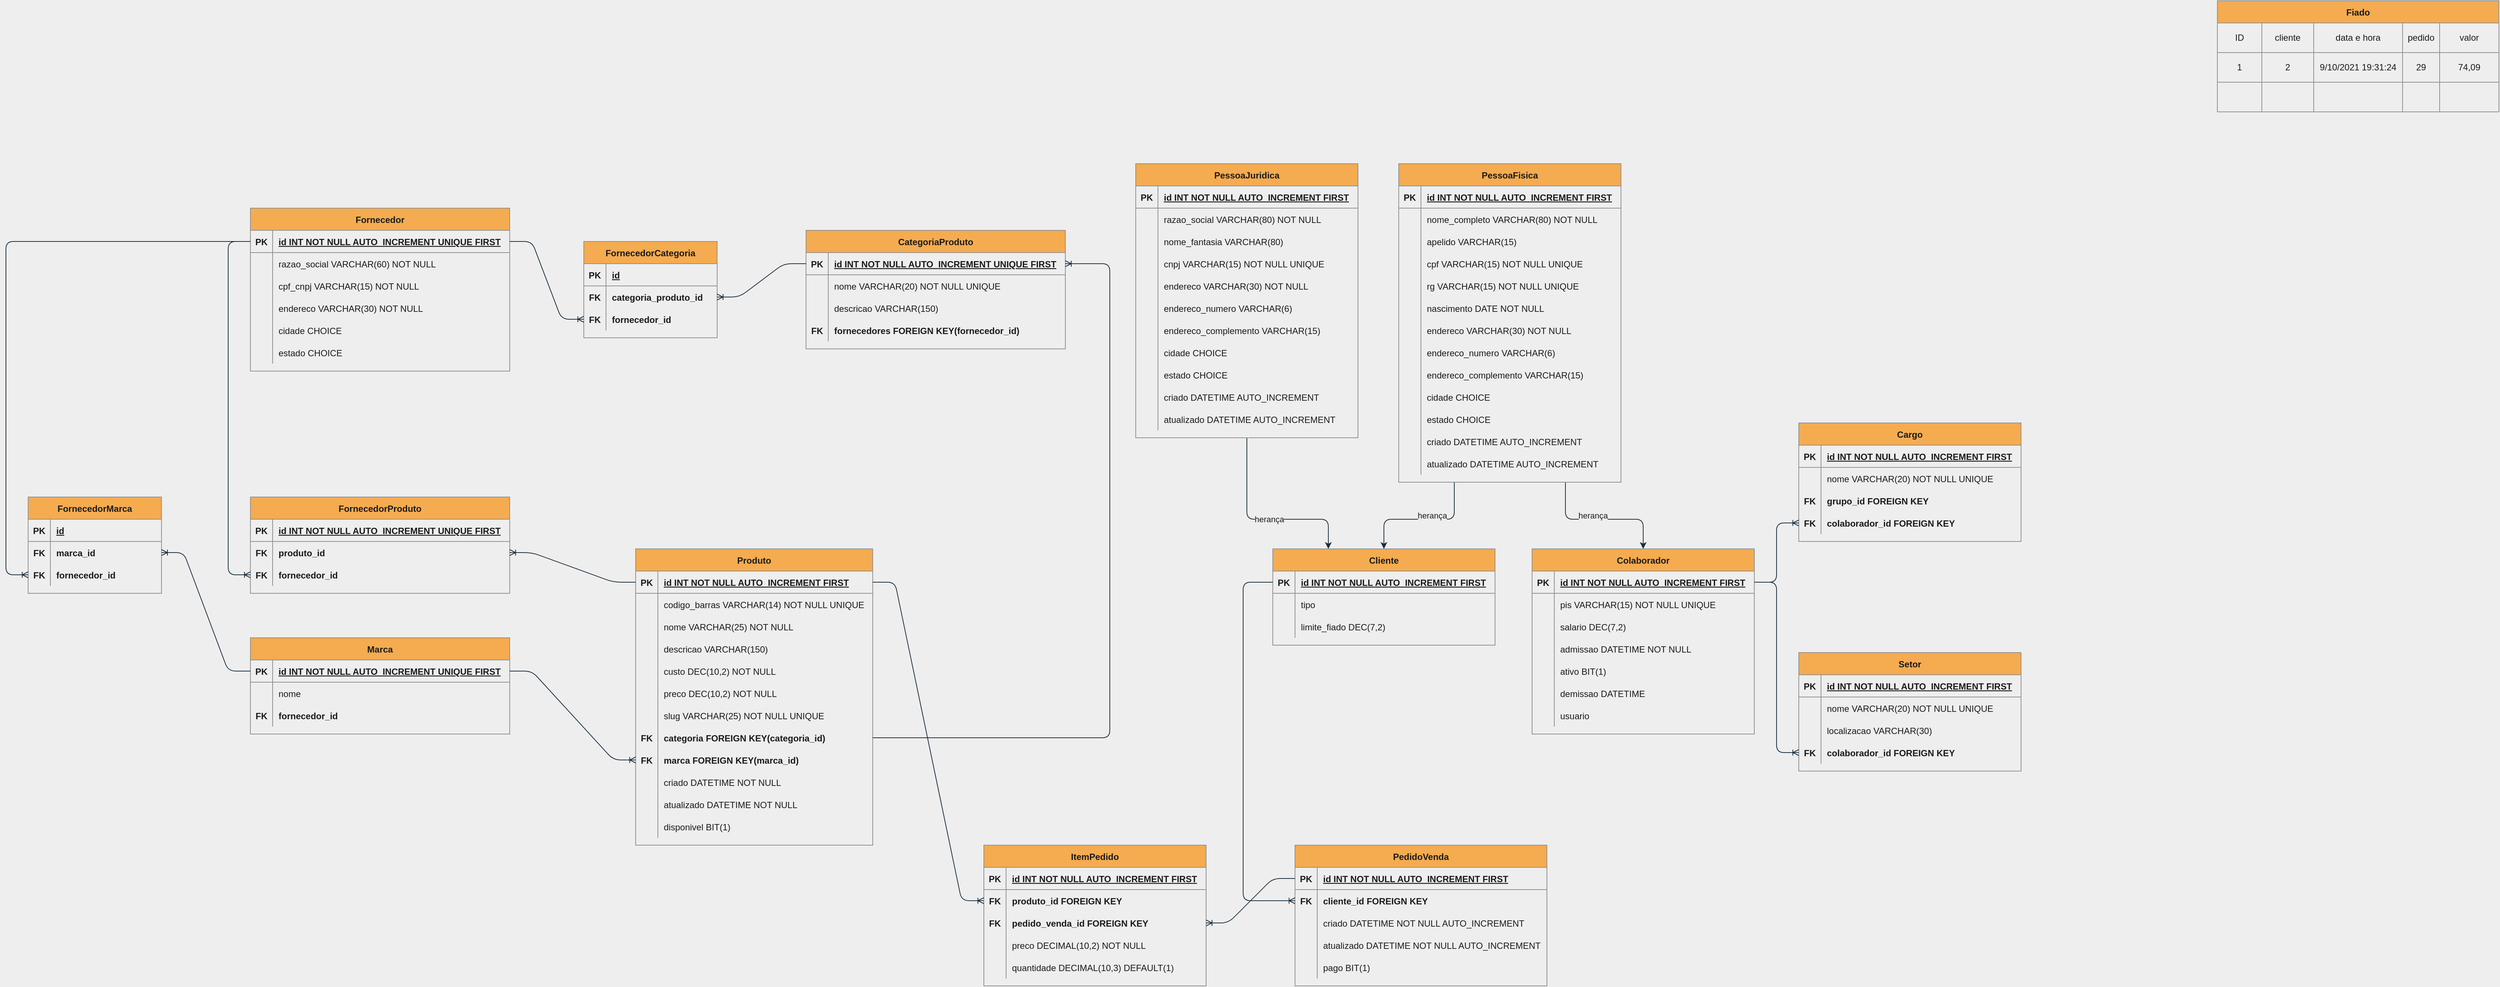 <mxfile version="15.2.7" type="device"><diagram id="bsPnPfd_iSV3MylGI5lW" name="Page-1"><mxGraphModel dx="4268" dy="1599" grid="1" gridSize="10" guides="1" tooltips="1" connect="1" arrows="1" fold="1" page="1" pageScale="1" pageWidth="850" pageHeight="1100" background="#EEEEEE" math="0" shadow="0"><root><mxCell id="0"/><mxCell id="1" parent="0"/><mxCell id="tGVQvkGgKnQH2_29UZBG-73" style="edgeStyle=orthogonalEdgeStyle;orthogonalLoop=1;jettySize=auto;html=1;exitX=0.5;exitY=1;exitDx=0;exitDy=0;entryX=0.25;entryY=0;entryDx=0;entryDy=0;fontColor=#1A1A1A;strokeColor=#182E3E;" edge="1" parent="1" source="tGVQvkGgKnQH2_29UZBG-33" target="WJotGwEQ9j17eVntn4bE-385"><mxGeometry relative="1" as="geometry"><Array as="points"><mxPoint x="-960" y="-200"/><mxPoint x="-850" y="-200"/></Array></mxGeometry></mxCell><mxCell id="tGVQvkGgKnQH2_29UZBG-75" value="herança" style="edgeLabel;html=1;align=center;verticalAlign=middle;resizable=0;points=[];fontColor=#1A1A1A;labelBackgroundColor=#EEEEEE;rotation=0;" vertex="1" connectable="0" parent="tGVQvkGgKnQH2_29UZBG-73"><mxGeometry x="0.1" relative="1" as="geometry"><mxPoint x="-3" as="offset"/></mxGeometry></mxCell><mxCell id="WJotGwEQ9j17eVntn4bE-1" value="Produto" style="shape=table;startSize=30;container=1;collapsible=1;childLayout=tableLayout;fixedRows=1;rowLines=0;fontStyle=1;align=center;resizeLast=1;fillColor=#F5AB50;strokeColor=#909090;fontColor=#1A1A1A;" parent="1" vertex="1"><mxGeometry x="-1785" y="-160" width="320" height="400" as="geometry"><mxRectangle x="10" y="280" width="80" height="30" as="alternateBounds"/></mxGeometry></mxCell><mxCell id="WJotGwEQ9j17eVntn4bE-2" value="" style="shape=partialRectangle;collapsible=0;dropTarget=0;pointerEvents=0;fillColor=none;top=0;left=0;bottom=1;right=0;points=[[0,0.5],[1,0.5]];portConstraint=eastwest;strokeColor=#909090;fontColor=#1A1A1A;" parent="WJotGwEQ9j17eVntn4bE-1" vertex="1"><mxGeometry y="30" width="320" height="30" as="geometry"/></mxCell><mxCell id="WJotGwEQ9j17eVntn4bE-3" value="PK" style="shape=partialRectangle;connectable=0;fillColor=none;top=0;left=0;bottom=0;right=0;fontStyle=1;overflow=hidden;strokeColor=#909090;fontColor=#1A1A1A;" parent="WJotGwEQ9j17eVntn4bE-2" vertex="1"><mxGeometry width="30" height="30" as="geometry"/></mxCell><mxCell id="WJotGwEQ9j17eVntn4bE-4" value="id INT NOT NULL AUTO_INCREMENT FIRST" style="shape=partialRectangle;connectable=0;fillColor=none;top=0;left=0;bottom=0;right=0;align=left;spacingLeft=6;fontStyle=5;overflow=hidden;strokeColor=#909090;fontColor=#1A1A1A;" parent="WJotGwEQ9j17eVntn4bE-2" vertex="1"><mxGeometry x="30" width="290" height="30" as="geometry"/></mxCell><mxCell id="WJotGwEQ9j17eVntn4bE-5" value="" style="shape=partialRectangle;collapsible=0;dropTarget=0;pointerEvents=0;fillColor=none;top=0;left=0;bottom=0;right=0;points=[[0,0.5],[1,0.5]];portConstraint=eastwest;strokeColor=#909090;fontColor=#1A1A1A;" parent="WJotGwEQ9j17eVntn4bE-1" vertex="1"><mxGeometry y="60" width="320" height="30" as="geometry"/></mxCell><mxCell id="WJotGwEQ9j17eVntn4bE-6" value="" style="shape=partialRectangle;connectable=0;fillColor=none;top=0;left=0;bottom=0;right=0;editable=1;overflow=hidden;strokeColor=#909090;fontColor=#1A1A1A;" parent="WJotGwEQ9j17eVntn4bE-5" vertex="1"><mxGeometry width="30" height="30" as="geometry"/></mxCell><mxCell id="WJotGwEQ9j17eVntn4bE-7" value="codigo_barras VARCHAR(14) NOT NULL UNIQUE" style="shape=partialRectangle;connectable=0;fillColor=none;top=0;left=0;bottom=0;right=0;align=left;spacingLeft=6;overflow=hidden;strokeColor=#909090;fontColor=#1A1A1A;" parent="WJotGwEQ9j17eVntn4bE-5" vertex="1"><mxGeometry x="30" width="290" height="30" as="geometry"/></mxCell><mxCell id="WJotGwEQ9j17eVntn4bE-8" value="" style="shape=partialRectangle;collapsible=0;dropTarget=0;pointerEvents=0;fillColor=none;top=0;left=0;bottom=0;right=0;points=[[0,0.5],[1,0.5]];portConstraint=eastwest;strokeColor=#909090;fontColor=#1A1A1A;" parent="WJotGwEQ9j17eVntn4bE-1" vertex="1"><mxGeometry y="90" width="320" height="30" as="geometry"/></mxCell><mxCell id="WJotGwEQ9j17eVntn4bE-9" value="" style="shape=partialRectangle;connectable=0;fillColor=none;top=0;left=0;bottom=0;right=0;editable=1;overflow=hidden;strokeColor=#909090;fontColor=#1A1A1A;" parent="WJotGwEQ9j17eVntn4bE-8" vertex="1"><mxGeometry width="30" height="30" as="geometry"/></mxCell><mxCell id="WJotGwEQ9j17eVntn4bE-10" value="nome VARCHAR(25) NOT NULL" style="shape=partialRectangle;connectable=0;fillColor=none;top=0;left=0;bottom=0;right=0;align=left;spacingLeft=6;overflow=hidden;strokeColor=#909090;fontColor=#1A1A1A;" parent="WJotGwEQ9j17eVntn4bE-8" vertex="1"><mxGeometry x="30" width="290" height="30" as="geometry"/></mxCell><mxCell id="WJotGwEQ9j17eVntn4bE-238" style="shape=partialRectangle;collapsible=0;dropTarget=0;pointerEvents=0;fillColor=none;top=0;left=0;bottom=0;right=0;points=[[0,0.5],[1,0.5]];portConstraint=eastwest;strokeColor=#909090;fontColor=#1A1A1A;" parent="WJotGwEQ9j17eVntn4bE-1" vertex="1"><mxGeometry y="120" width="320" height="30" as="geometry"/></mxCell><mxCell id="WJotGwEQ9j17eVntn4bE-239" style="shape=partialRectangle;connectable=0;fillColor=none;top=0;left=0;bottom=0;right=0;editable=1;overflow=hidden;strokeColor=#909090;fontColor=#1A1A1A;" parent="WJotGwEQ9j17eVntn4bE-238" vertex="1"><mxGeometry width="30" height="30" as="geometry"/></mxCell><mxCell id="WJotGwEQ9j17eVntn4bE-240" value="descricao VARCHAR(150)" style="shape=partialRectangle;connectable=0;fillColor=none;top=0;left=0;bottom=0;right=0;align=left;spacingLeft=6;overflow=hidden;strokeColor=#909090;fontColor=#1A1A1A;" parent="WJotGwEQ9j17eVntn4bE-238" vertex="1"><mxGeometry x="30" width="290" height="30" as="geometry"/></mxCell><mxCell id="WJotGwEQ9j17eVntn4bE-241" style="shape=partialRectangle;collapsible=0;dropTarget=0;pointerEvents=0;fillColor=none;top=0;left=0;bottom=0;right=0;points=[[0,0.5],[1,0.5]];portConstraint=eastwest;strokeColor=#909090;fontColor=#1A1A1A;" parent="WJotGwEQ9j17eVntn4bE-1" vertex="1"><mxGeometry y="150" width="320" height="30" as="geometry"/></mxCell><mxCell id="WJotGwEQ9j17eVntn4bE-242" style="shape=partialRectangle;connectable=0;fillColor=none;top=0;left=0;bottom=0;right=0;editable=1;overflow=hidden;strokeColor=#909090;fontColor=#1A1A1A;" parent="WJotGwEQ9j17eVntn4bE-241" vertex="1"><mxGeometry width="30" height="30" as="geometry"/></mxCell><mxCell id="WJotGwEQ9j17eVntn4bE-243" value="custo DEC(10,2) NOT NULL" style="shape=partialRectangle;connectable=0;fillColor=none;top=0;left=0;bottom=0;right=0;align=left;spacingLeft=6;overflow=hidden;strokeColor=#909090;fontColor=#1A1A1A;" parent="WJotGwEQ9j17eVntn4bE-241" vertex="1"><mxGeometry x="30" width="290" height="30" as="geometry"/></mxCell><mxCell id="WJotGwEQ9j17eVntn4bE-11" value="" style="shape=partialRectangle;collapsible=0;dropTarget=0;pointerEvents=0;fillColor=none;top=0;left=0;bottom=0;right=0;points=[[0,0.5],[1,0.5]];portConstraint=eastwest;strokeColor=#909090;fontColor=#1A1A1A;" parent="WJotGwEQ9j17eVntn4bE-1" vertex="1"><mxGeometry y="180" width="320" height="30" as="geometry"/></mxCell><mxCell id="WJotGwEQ9j17eVntn4bE-12" value="" style="shape=partialRectangle;connectable=0;fillColor=none;top=0;left=0;bottom=0;right=0;editable=1;overflow=hidden;strokeColor=#909090;fontColor=#1A1A1A;" parent="WJotGwEQ9j17eVntn4bE-11" vertex="1"><mxGeometry width="30" height="30" as="geometry"/></mxCell><mxCell id="WJotGwEQ9j17eVntn4bE-13" value="preco DEC(10,2) NOT NULL" style="shape=partialRectangle;connectable=0;fillColor=none;top=0;left=0;bottom=0;right=0;align=left;spacingLeft=6;overflow=hidden;strokeColor=#909090;fontColor=#1A1A1A;" parent="WJotGwEQ9j17eVntn4bE-11" vertex="1"><mxGeometry x="30" width="290" height="30" as="geometry"/></mxCell><mxCell id="WJotGwEQ9j17eVntn4bE-244" style="shape=partialRectangle;collapsible=0;dropTarget=0;pointerEvents=0;fillColor=none;top=0;left=0;bottom=0;right=0;points=[[0,0.5],[1,0.5]];portConstraint=eastwest;strokeColor=#909090;fontColor=#1A1A1A;" parent="WJotGwEQ9j17eVntn4bE-1" vertex="1"><mxGeometry y="210" width="320" height="30" as="geometry"/></mxCell><mxCell id="WJotGwEQ9j17eVntn4bE-245" style="shape=partialRectangle;connectable=0;fillColor=none;top=0;left=0;bottom=0;right=0;editable=1;overflow=hidden;strokeColor=#909090;fontColor=#1A1A1A;" parent="WJotGwEQ9j17eVntn4bE-244" vertex="1"><mxGeometry width="30" height="30" as="geometry"/></mxCell><mxCell id="WJotGwEQ9j17eVntn4bE-246" value="slug VARCHAR(25) NOT NULL UNIQUE" style="shape=partialRectangle;connectable=0;fillColor=none;top=0;left=0;bottom=0;right=0;align=left;spacingLeft=6;overflow=hidden;strokeColor=#909090;fontColor=#1A1A1A;" parent="WJotGwEQ9j17eVntn4bE-244" vertex="1"><mxGeometry x="30" width="290" height="30" as="geometry"/></mxCell><mxCell id="WJotGwEQ9j17eVntn4bE-247" style="shape=partialRectangle;collapsible=0;dropTarget=0;pointerEvents=0;fillColor=none;top=0;left=0;bottom=0;right=0;points=[[0,0.5],[1,0.5]];portConstraint=eastwest;strokeColor=#909090;fontColor=#1A1A1A;" parent="WJotGwEQ9j17eVntn4bE-1" vertex="1"><mxGeometry y="240" width="320" height="30" as="geometry"/></mxCell><mxCell id="WJotGwEQ9j17eVntn4bE-248" value="FK" style="shape=partialRectangle;connectable=0;fillColor=none;top=0;left=0;bottom=0;right=0;editable=1;overflow=hidden;strokeColor=#909090;fontColor=#1A1A1A;fontStyle=1;" parent="WJotGwEQ9j17eVntn4bE-247" vertex="1"><mxGeometry width="30" height="30" as="geometry"/></mxCell><mxCell id="WJotGwEQ9j17eVntn4bE-249" value="categoria FOREIGN KEY(categoria_id)" style="shape=partialRectangle;connectable=0;fillColor=none;top=0;left=0;bottom=0;right=0;align=left;spacingLeft=6;overflow=hidden;strokeColor=#909090;fontColor=#1A1A1A;fontStyle=1;" parent="WJotGwEQ9j17eVntn4bE-247" vertex="1"><mxGeometry x="30" width="290" height="30" as="geometry"/></mxCell><mxCell id="WJotGwEQ9j17eVntn4bE-250" style="shape=partialRectangle;collapsible=0;dropTarget=0;pointerEvents=0;fillColor=none;top=0;left=0;bottom=0;right=0;points=[[0,0.5],[1,0.5]];portConstraint=eastwest;strokeColor=#909090;fontColor=#1A1A1A;" parent="WJotGwEQ9j17eVntn4bE-1" vertex="1"><mxGeometry y="270" width="320" height="30" as="geometry"/></mxCell><mxCell id="WJotGwEQ9j17eVntn4bE-251" value="FK" style="shape=partialRectangle;connectable=0;fillColor=none;top=0;left=0;bottom=0;right=0;editable=1;overflow=hidden;strokeColor=#909090;fontColor=#1A1A1A;fontStyle=1;" parent="WJotGwEQ9j17eVntn4bE-250" vertex="1"><mxGeometry width="30" height="30" as="geometry"/></mxCell><mxCell id="WJotGwEQ9j17eVntn4bE-252" value="marca FOREIGN KEY(marca_id)" style="shape=partialRectangle;connectable=0;fillColor=none;top=0;left=0;bottom=0;right=0;align=left;spacingLeft=6;overflow=hidden;strokeColor=#909090;fontColor=#1A1A1A;fontStyle=1;" parent="WJotGwEQ9j17eVntn4bE-250" vertex="1"><mxGeometry x="30" width="290" height="30" as="geometry"/></mxCell><mxCell id="WJotGwEQ9j17eVntn4bE-256" style="shape=partialRectangle;collapsible=0;dropTarget=0;pointerEvents=0;fillColor=none;top=0;left=0;bottom=0;right=0;points=[[0,0.5],[1,0.5]];portConstraint=eastwest;strokeColor=#909090;fontColor=#1A1A1A;" parent="WJotGwEQ9j17eVntn4bE-1" vertex="1"><mxGeometry y="300" width="320" height="30" as="geometry"/></mxCell><mxCell id="WJotGwEQ9j17eVntn4bE-257" style="shape=partialRectangle;connectable=0;fillColor=none;top=0;left=0;bottom=0;right=0;editable=1;overflow=hidden;strokeColor=#909090;fontColor=#1A1A1A;" parent="WJotGwEQ9j17eVntn4bE-256" vertex="1"><mxGeometry width="30" height="30" as="geometry"/></mxCell><mxCell id="WJotGwEQ9j17eVntn4bE-258" value="criado DATETIME NOT NULL" style="shape=partialRectangle;connectable=0;fillColor=none;top=0;left=0;bottom=0;right=0;align=left;spacingLeft=6;overflow=hidden;strokeColor=#909090;fontColor=#1A1A1A;" parent="WJotGwEQ9j17eVntn4bE-256" vertex="1"><mxGeometry x="30" width="290" height="30" as="geometry"/></mxCell><mxCell id="WJotGwEQ9j17eVntn4bE-262" style="shape=partialRectangle;collapsible=0;dropTarget=0;pointerEvents=0;fillColor=none;top=0;left=0;bottom=0;right=0;points=[[0,0.5],[1,0.5]];portConstraint=eastwest;strokeColor=#909090;fontColor=#1A1A1A;" parent="WJotGwEQ9j17eVntn4bE-1" vertex="1"><mxGeometry y="330" width="320" height="30" as="geometry"/></mxCell><mxCell id="WJotGwEQ9j17eVntn4bE-263" style="shape=partialRectangle;connectable=0;fillColor=none;top=0;left=0;bottom=0;right=0;editable=1;overflow=hidden;strokeColor=#909090;fontColor=#1A1A1A;" parent="WJotGwEQ9j17eVntn4bE-262" vertex="1"><mxGeometry width="30" height="30" as="geometry"/></mxCell><mxCell id="WJotGwEQ9j17eVntn4bE-264" value="atualizado DATETIME NOT NULL" style="shape=partialRectangle;connectable=0;fillColor=none;top=0;left=0;bottom=0;right=0;align=left;spacingLeft=6;overflow=hidden;strokeColor=#909090;fontColor=#1A1A1A;" parent="WJotGwEQ9j17eVntn4bE-262" vertex="1"><mxGeometry x="30" width="290" height="30" as="geometry"/></mxCell><mxCell id="WJotGwEQ9j17eVntn4bE-259" style="shape=partialRectangle;collapsible=0;dropTarget=0;pointerEvents=0;fillColor=none;top=0;left=0;bottom=0;right=0;points=[[0,0.5],[1,0.5]];portConstraint=eastwest;strokeColor=#909090;fontColor=#1A1A1A;" parent="WJotGwEQ9j17eVntn4bE-1" vertex="1"><mxGeometry y="360" width="320" height="30" as="geometry"/></mxCell><mxCell id="WJotGwEQ9j17eVntn4bE-260" style="shape=partialRectangle;connectable=0;fillColor=none;top=0;left=0;bottom=0;right=0;editable=1;overflow=hidden;strokeColor=#909090;fontColor=#1A1A1A;" parent="WJotGwEQ9j17eVntn4bE-259" vertex="1"><mxGeometry width="30" height="30" as="geometry"/></mxCell><mxCell id="WJotGwEQ9j17eVntn4bE-261" value="disponivel BIT(1)" style="shape=partialRectangle;connectable=0;fillColor=none;top=0;left=0;bottom=0;right=0;align=left;spacingLeft=6;overflow=hidden;strokeColor=#909090;fontColor=#1A1A1A;" parent="WJotGwEQ9j17eVntn4bE-259" vertex="1"><mxGeometry x="30" width="290" height="30" as="geometry"/></mxCell><mxCell id="WJotGwEQ9j17eVntn4bE-265" value="CategoriaProduto" style="shape=table;startSize=30;container=1;collapsible=1;childLayout=tableLayout;fixedRows=1;rowLines=0;fontStyle=1;align=center;resizeLast=1;fontColor=#1A1A1A;strokeColor=#909090;fillColor=#F5AB50;" parent="1" vertex="1"><mxGeometry x="-1555" y="-590" width="350" height="160" as="geometry"><mxRectangle x="-390" y="-10" width="130" height="30" as="alternateBounds"/></mxGeometry></mxCell><mxCell id="WJotGwEQ9j17eVntn4bE-266" value="" style="shape=partialRectangle;collapsible=0;dropTarget=0;pointerEvents=0;fillColor=none;top=0;left=0;bottom=1;right=0;points=[[0,0.5],[1,0.5]];portConstraint=eastwest;strokeColor=#909090;fontColor=#1A1A1A;" parent="WJotGwEQ9j17eVntn4bE-265" vertex="1"><mxGeometry y="30" width="350" height="30" as="geometry"/></mxCell><mxCell id="WJotGwEQ9j17eVntn4bE-267" value="PK" style="shape=partialRectangle;connectable=0;fillColor=none;top=0;left=0;bottom=0;right=0;fontStyle=1;overflow=hidden;strokeColor=#909090;fontColor=#1A1A1A;" parent="WJotGwEQ9j17eVntn4bE-266" vertex="1"><mxGeometry width="30" height="30" as="geometry"/></mxCell><mxCell id="WJotGwEQ9j17eVntn4bE-268" value="id INT NOT NULL AUTO_INCREMENT UNIQUE FIRST" style="shape=partialRectangle;connectable=0;fillColor=none;top=0;left=0;bottom=0;right=0;align=left;spacingLeft=6;fontStyle=5;overflow=hidden;strokeColor=#909090;fontColor=#1A1A1A;" parent="WJotGwEQ9j17eVntn4bE-266" vertex="1"><mxGeometry x="30" width="320" height="30" as="geometry"/></mxCell><mxCell id="WJotGwEQ9j17eVntn4bE-269" value="" style="shape=partialRectangle;collapsible=0;dropTarget=0;pointerEvents=0;fillColor=none;top=0;left=0;bottom=0;right=0;points=[[0,0.5],[1,0.5]];portConstraint=eastwest;strokeColor=#909090;fontColor=#1A1A1A;" parent="WJotGwEQ9j17eVntn4bE-265" vertex="1"><mxGeometry y="60" width="350" height="30" as="geometry"/></mxCell><mxCell id="WJotGwEQ9j17eVntn4bE-270" value="" style="shape=partialRectangle;connectable=0;fillColor=none;top=0;left=0;bottom=0;right=0;editable=1;overflow=hidden;strokeColor=#909090;fontColor=#1A1A1A;" parent="WJotGwEQ9j17eVntn4bE-269" vertex="1"><mxGeometry width="30" height="30" as="geometry"/></mxCell><mxCell id="WJotGwEQ9j17eVntn4bE-271" value="nome VARCHAR(20) NOT NULL UNIQUE" style="shape=partialRectangle;connectable=0;fillColor=none;top=0;left=0;bottom=0;right=0;align=left;spacingLeft=6;overflow=hidden;strokeColor=#909090;fontColor=#1A1A1A;" parent="WJotGwEQ9j17eVntn4bE-269" vertex="1"><mxGeometry x="30" width="320" height="30" as="geometry"/></mxCell><mxCell id="WJotGwEQ9j17eVntn4bE-272" value="" style="shape=partialRectangle;collapsible=0;dropTarget=0;pointerEvents=0;fillColor=none;top=0;left=0;bottom=0;right=0;points=[[0,0.5],[1,0.5]];portConstraint=eastwest;strokeColor=#909090;fontColor=#1A1A1A;" parent="WJotGwEQ9j17eVntn4bE-265" vertex="1"><mxGeometry y="90" width="350" height="30" as="geometry"/></mxCell><mxCell id="WJotGwEQ9j17eVntn4bE-273" value="" style="shape=partialRectangle;connectable=0;fillColor=none;top=0;left=0;bottom=0;right=0;editable=1;overflow=hidden;strokeColor=#909090;fontColor=#1A1A1A;" parent="WJotGwEQ9j17eVntn4bE-272" vertex="1"><mxGeometry width="30" height="30" as="geometry"/></mxCell><mxCell id="WJotGwEQ9j17eVntn4bE-274" value="descricao VARCHAR(150)" style="shape=partialRectangle;connectable=0;fillColor=none;top=0;left=0;bottom=0;right=0;align=left;spacingLeft=6;overflow=hidden;strokeColor=#909090;fontColor=#1A1A1A;" parent="WJotGwEQ9j17eVntn4bE-272" vertex="1"><mxGeometry x="30" width="320" height="30" as="geometry"/></mxCell><mxCell id="WJotGwEQ9j17eVntn4bE-275" value="" style="shape=partialRectangle;collapsible=0;dropTarget=0;pointerEvents=0;fillColor=none;top=0;left=0;bottom=0;right=0;points=[[0,0.5],[1,0.5]];portConstraint=eastwest;strokeColor=#909090;fontColor=#1A1A1A;" parent="WJotGwEQ9j17eVntn4bE-265" vertex="1"><mxGeometry y="120" width="350" height="30" as="geometry"/></mxCell><mxCell id="WJotGwEQ9j17eVntn4bE-276" value="FK" style="shape=partialRectangle;connectable=0;fillColor=none;top=0;left=0;bottom=0;right=0;editable=1;overflow=hidden;fontStyle=1;strokeColor=#909090;fontColor=#1A1A1A;" parent="WJotGwEQ9j17eVntn4bE-275" vertex="1"><mxGeometry width="30" height="30" as="geometry"/></mxCell><mxCell id="WJotGwEQ9j17eVntn4bE-277" value="fornecedores FOREIGN KEY(fornecedor_id)" style="shape=partialRectangle;connectable=0;fillColor=none;top=0;left=0;bottom=0;right=0;align=left;spacingLeft=6;overflow=hidden;fontStyle=1;strokeColor=#909090;fontColor=#1A1A1A;" parent="WJotGwEQ9j17eVntn4bE-275" vertex="1"><mxGeometry x="30" width="320" height="30" as="geometry"/></mxCell><mxCell id="WJotGwEQ9j17eVntn4bE-278" value="Fornecedor" style="shape=table;startSize=30;container=1;collapsible=1;childLayout=tableLayout;fixedRows=1;rowLines=0;fontStyle=1;align=center;resizeLast=1;fontColor=#1A1A1A;strokeColor=#909090;fillColor=#F5AB50;" parent="1" vertex="1"><mxGeometry x="-2305" y="-620" width="350" height="220" as="geometry"/></mxCell><mxCell id="WJotGwEQ9j17eVntn4bE-279" value="" style="shape=partialRectangle;collapsible=0;dropTarget=0;pointerEvents=0;fillColor=none;top=0;left=0;bottom=1;right=0;points=[[0,0.5],[1,0.5]];portConstraint=eastwest;strokeColor=#909090;fontColor=#1A1A1A;" parent="WJotGwEQ9j17eVntn4bE-278" vertex="1"><mxGeometry y="30" width="350" height="30" as="geometry"/></mxCell><mxCell id="WJotGwEQ9j17eVntn4bE-280" value="PK" style="shape=partialRectangle;connectable=0;fillColor=none;top=0;left=0;bottom=0;right=0;fontStyle=1;overflow=hidden;strokeColor=#909090;fontColor=#1A1A1A;" parent="WJotGwEQ9j17eVntn4bE-279" vertex="1"><mxGeometry width="30" height="30" as="geometry"/></mxCell><mxCell id="WJotGwEQ9j17eVntn4bE-281" value="id INT NOT NULL AUTO_INCREMENT UNIQUE FIRST" style="shape=partialRectangle;connectable=0;fillColor=none;top=0;left=0;bottom=0;right=0;align=left;spacingLeft=6;fontStyle=5;overflow=hidden;strokeColor=#909090;fontColor=#1A1A1A;" parent="WJotGwEQ9j17eVntn4bE-279" vertex="1"><mxGeometry x="30" width="320" height="30" as="geometry"/></mxCell><mxCell id="WJotGwEQ9j17eVntn4bE-282" value="" style="shape=partialRectangle;collapsible=0;dropTarget=0;pointerEvents=0;fillColor=none;top=0;left=0;bottom=0;right=0;points=[[0,0.5],[1,0.5]];portConstraint=eastwest;strokeColor=#909090;fontColor=#1A1A1A;" parent="WJotGwEQ9j17eVntn4bE-278" vertex="1"><mxGeometry y="60" width="350" height="30" as="geometry"/></mxCell><mxCell id="WJotGwEQ9j17eVntn4bE-283" value="" style="shape=partialRectangle;connectable=0;fillColor=none;top=0;left=0;bottom=0;right=0;editable=1;overflow=hidden;strokeColor=#909090;fontColor=#1A1A1A;" parent="WJotGwEQ9j17eVntn4bE-282" vertex="1"><mxGeometry width="30" height="30" as="geometry"/></mxCell><mxCell id="WJotGwEQ9j17eVntn4bE-284" value="razao_social VARCHAR(60) NOT NULL" style="shape=partialRectangle;connectable=0;fillColor=none;top=0;left=0;bottom=0;right=0;align=left;spacingLeft=6;overflow=hidden;strokeColor=#909090;fontColor=#1A1A1A;" parent="WJotGwEQ9j17eVntn4bE-282" vertex="1"><mxGeometry x="30" width="320" height="30" as="geometry"/></mxCell><mxCell id="WJotGwEQ9j17eVntn4bE-285" value="" style="shape=partialRectangle;collapsible=0;dropTarget=0;pointerEvents=0;fillColor=none;top=0;left=0;bottom=0;right=0;points=[[0,0.5],[1,0.5]];portConstraint=eastwest;strokeColor=#909090;fontColor=#1A1A1A;" parent="WJotGwEQ9j17eVntn4bE-278" vertex="1"><mxGeometry y="90" width="350" height="30" as="geometry"/></mxCell><mxCell id="WJotGwEQ9j17eVntn4bE-286" value="" style="shape=partialRectangle;connectable=0;fillColor=none;top=0;left=0;bottom=0;right=0;editable=1;overflow=hidden;strokeColor=#909090;fontColor=#1A1A1A;" parent="WJotGwEQ9j17eVntn4bE-285" vertex="1"><mxGeometry width="30" height="30" as="geometry"/></mxCell><mxCell id="WJotGwEQ9j17eVntn4bE-287" value="cpf_cnpj VARCHAR(15) NOT NULL" style="shape=partialRectangle;connectable=0;fillColor=none;top=0;left=0;bottom=0;right=0;align=left;spacingLeft=6;overflow=hidden;strokeColor=#909090;fontColor=#1A1A1A;" parent="WJotGwEQ9j17eVntn4bE-285" vertex="1"><mxGeometry x="30" width="320" height="30" as="geometry"/></mxCell><mxCell id="WJotGwEQ9j17eVntn4bE-288" value="" style="shape=partialRectangle;collapsible=0;dropTarget=0;pointerEvents=0;fillColor=none;top=0;left=0;bottom=0;right=0;points=[[0,0.5],[1,0.5]];portConstraint=eastwest;strokeColor=#909090;fontColor=#1A1A1A;" parent="WJotGwEQ9j17eVntn4bE-278" vertex="1"><mxGeometry y="120" width="350" height="30" as="geometry"/></mxCell><mxCell id="WJotGwEQ9j17eVntn4bE-289" value="" style="shape=partialRectangle;connectable=0;fillColor=none;top=0;left=0;bottom=0;right=0;editable=1;overflow=hidden;strokeColor=#909090;fontColor=#1A1A1A;" parent="WJotGwEQ9j17eVntn4bE-288" vertex="1"><mxGeometry width="30" height="30" as="geometry"/></mxCell><mxCell id="WJotGwEQ9j17eVntn4bE-290" value="endereco VARCHAR(30) NOT NULL" style="shape=partialRectangle;connectable=0;fillColor=none;top=0;left=0;bottom=0;right=0;align=left;spacingLeft=6;overflow=hidden;strokeColor=#909090;fontColor=#1A1A1A;" parent="WJotGwEQ9j17eVntn4bE-288" vertex="1"><mxGeometry x="30" width="320" height="30" as="geometry"/></mxCell><mxCell id="WJotGwEQ9j17eVntn4bE-291" style="shape=partialRectangle;collapsible=0;dropTarget=0;pointerEvents=0;fillColor=none;top=0;left=0;bottom=0;right=0;points=[[0,0.5],[1,0.5]];portConstraint=eastwest;strokeColor=#909090;fontColor=#1A1A1A;" parent="WJotGwEQ9j17eVntn4bE-278" vertex="1"><mxGeometry y="150" width="350" height="30" as="geometry"/></mxCell><mxCell id="WJotGwEQ9j17eVntn4bE-292" style="shape=partialRectangle;connectable=0;fillColor=none;top=0;left=0;bottom=0;right=0;editable=1;overflow=hidden;strokeColor=#909090;fontColor=#1A1A1A;" parent="WJotGwEQ9j17eVntn4bE-291" vertex="1"><mxGeometry width="30" height="30" as="geometry"/></mxCell><mxCell id="WJotGwEQ9j17eVntn4bE-293" value="cidade CHOICE" style="shape=partialRectangle;connectable=0;fillColor=none;top=0;left=0;bottom=0;right=0;align=left;spacingLeft=6;overflow=hidden;strokeColor=#909090;fontColor=#1A1A1A;" parent="WJotGwEQ9j17eVntn4bE-291" vertex="1"><mxGeometry x="30" width="320" height="30" as="geometry"/></mxCell><mxCell id="WJotGwEQ9j17eVntn4bE-294" style="shape=partialRectangle;collapsible=0;dropTarget=0;pointerEvents=0;fillColor=none;top=0;left=0;bottom=0;right=0;points=[[0,0.5],[1,0.5]];portConstraint=eastwest;strokeColor=#909090;fontColor=#1A1A1A;" parent="WJotGwEQ9j17eVntn4bE-278" vertex="1"><mxGeometry y="180" width="350" height="30" as="geometry"/></mxCell><mxCell id="WJotGwEQ9j17eVntn4bE-295" style="shape=partialRectangle;connectable=0;fillColor=none;top=0;left=0;bottom=0;right=0;editable=1;overflow=hidden;strokeColor=#909090;fontColor=#1A1A1A;" parent="WJotGwEQ9j17eVntn4bE-294" vertex="1"><mxGeometry width="30" height="30" as="geometry"/></mxCell><mxCell id="WJotGwEQ9j17eVntn4bE-296" value="estado CHOICE" style="shape=partialRectangle;connectable=0;fillColor=none;top=0;left=0;bottom=0;right=0;align=left;spacingLeft=6;overflow=hidden;strokeColor=#909090;fontColor=#1A1A1A;" parent="WJotGwEQ9j17eVntn4bE-294" vertex="1"><mxGeometry x="30" width="320" height="30" as="geometry"/></mxCell><mxCell id="WJotGwEQ9j17eVntn4bE-297" value="FornecedorCategoria" style="shape=table;startSize=30;container=1;collapsible=1;childLayout=tableLayout;fixedRows=1;rowLines=0;fontStyle=1;align=center;resizeLast=1;fontColor=#1A1A1A;strokeColor=#909090;fillColor=#F5AB50;" parent="1" vertex="1"><mxGeometry x="-1855" y="-575" width="180" height="130" as="geometry"/></mxCell><mxCell id="WJotGwEQ9j17eVntn4bE-298" value="" style="shape=partialRectangle;collapsible=0;dropTarget=0;pointerEvents=0;fillColor=none;top=0;left=0;bottom=1;right=0;points=[[0,0.5],[1,0.5]];portConstraint=eastwest;strokeColor=#909090;fontColor=#1A1A1A;" parent="WJotGwEQ9j17eVntn4bE-297" vertex="1"><mxGeometry y="30" width="180" height="30" as="geometry"/></mxCell><mxCell id="WJotGwEQ9j17eVntn4bE-299" value="PK" style="shape=partialRectangle;connectable=0;fillColor=none;top=0;left=0;bottom=0;right=0;fontStyle=1;overflow=hidden;strokeColor=#909090;fontColor=#1A1A1A;" parent="WJotGwEQ9j17eVntn4bE-298" vertex="1"><mxGeometry width="30" height="30" as="geometry"/></mxCell><mxCell id="WJotGwEQ9j17eVntn4bE-300" value="id" style="shape=partialRectangle;connectable=0;fillColor=none;top=0;left=0;bottom=0;right=0;align=left;spacingLeft=6;fontStyle=5;overflow=hidden;strokeColor=#909090;fontColor=#1A1A1A;" parent="WJotGwEQ9j17eVntn4bE-298" vertex="1"><mxGeometry x="30" width="150" height="30" as="geometry"/></mxCell><mxCell id="WJotGwEQ9j17eVntn4bE-301" value="" style="shape=partialRectangle;collapsible=0;dropTarget=0;pointerEvents=0;fillColor=none;top=0;left=0;bottom=0;right=0;points=[[0,0.5],[1,0.5]];portConstraint=eastwest;strokeColor=#909090;fontColor=#1A1A1A;" parent="WJotGwEQ9j17eVntn4bE-297" vertex="1"><mxGeometry y="60" width="180" height="30" as="geometry"/></mxCell><mxCell id="WJotGwEQ9j17eVntn4bE-302" value="FK" style="shape=partialRectangle;connectable=0;fillColor=none;top=0;left=0;bottom=0;right=0;editable=1;overflow=hidden;strokeColor=#909090;fontColor=#1A1A1A;fontStyle=1;" parent="WJotGwEQ9j17eVntn4bE-301" vertex="1"><mxGeometry width="30" height="30" as="geometry"/></mxCell><mxCell id="WJotGwEQ9j17eVntn4bE-303" value="categoria_produto_id" style="shape=partialRectangle;connectable=0;fillColor=none;top=0;left=0;bottom=0;right=0;align=left;spacingLeft=6;overflow=hidden;strokeColor=#909090;fontColor=#1A1A1A;fontStyle=1;" parent="WJotGwEQ9j17eVntn4bE-301" vertex="1"><mxGeometry x="30" width="150" height="30" as="geometry"/></mxCell><mxCell id="WJotGwEQ9j17eVntn4bE-304" value="" style="shape=partialRectangle;collapsible=0;dropTarget=0;pointerEvents=0;fillColor=none;top=0;left=0;bottom=0;right=0;points=[[0,0.5],[1,0.5]];portConstraint=eastwest;strokeColor=#909090;fontColor=#1A1A1A;" parent="WJotGwEQ9j17eVntn4bE-297" vertex="1"><mxGeometry y="90" width="180" height="30" as="geometry"/></mxCell><mxCell id="WJotGwEQ9j17eVntn4bE-305" value="FK" style="shape=partialRectangle;connectable=0;fillColor=none;top=0;left=0;bottom=0;right=0;editable=1;overflow=hidden;strokeColor=#909090;fontColor=#1A1A1A;fontStyle=1;" parent="WJotGwEQ9j17eVntn4bE-304" vertex="1"><mxGeometry width="30" height="30" as="geometry"/></mxCell><mxCell id="WJotGwEQ9j17eVntn4bE-306" value="fornecedor_id" style="shape=partialRectangle;connectable=0;fillColor=none;top=0;left=0;bottom=0;right=0;align=left;spacingLeft=6;overflow=hidden;strokeColor=#909090;fontColor=#1A1A1A;fontStyle=1;" parent="WJotGwEQ9j17eVntn4bE-304" vertex="1"><mxGeometry x="30" width="150" height="30" as="geometry"/></mxCell><mxCell id="WJotGwEQ9j17eVntn4bE-310" value="" style="edgeStyle=entityRelationEdgeStyle;fontSize=12;html=1;endArrow=ERoneToMany;fontColor=#1A1A1A;strokeColor=#182E3E;entryX=1;entryY=0.5;entryDx=0;entryDy=0;exitX=0;exitY=0.5;exitDx=0;exitDy=0;strokeWidth=1;labelBackgroundColor=#EEEEEE;" parent="1" source="WJotGwEQ9j17eVntn4bE-266" target="WJotGwEQ9j17eVntn4bE-301" edge="1"><mxGeometry width="100" height="100" relative="1" as="geometry"><mxPoint x="-1565" y="-350" as="sourcePoint"/><mxPoint x="-1465" y="-450" as="targetPoint"/></mxGeometry></mxCell><mxCell id="WJotGwEQ9j17eVntn4bE-311" value="" style="edgeStyle=entityRelationEdgeStyle;fontSize=12;html=1;endArrow=ERoneToMany;fontColor=#1A1A1A;strokeColor=#182E3E;entryX=0;entryY=0.5;entryDx=0;entryDy=0;exitX=1;exitY=0.5;exitDx=0;exitDy=0;labelBackgroundColor=#EEEEEE;" parent="1" source="WJotGwEQ9j17eVntn4bE-279" target="WJotGwEQ9j17eVntn4bE-304" edge="1"><mxGeometry width="100" height="100" relative="1" as="geometry"><mxPoint x="-1945" y="-270" as="sourcePoint"/><mxPoint x="-1845" y="-370" as="targetPoint"/></mxGeometry></mxCell><mxCell id="WJotGwEQ9j17eVntn4bE-383" style="edgeStyle=orthogonalEdgeStyle;orthogonalLoop=1;jettySize=auto;html=1;exitX=0.75;exitY=1;exitDx=0;exitDy=0;entryX=0.5;entryY=0;entryDx=0;entryDy=0;fontColor=#1A1A1A;strokeColor=#182E3E;labelBackgroundColor=#EEEEEE;" parent="1" source="WJotGwEQ9j17eVntn4bE-312" target="WJotGwEQ9j17eVntn4bE-370" edge="1"><mxGeometry relative="1" as="geometry"><Array as="points"><mxPoint x="-530" y="-200"/><mxPoint x="-425" y="-200"/></Array></mxGeometry></mxCell><mxCell id="WJotGwEQ9j17eVntn4bE-384" value="herança" style="edgeLabel;html=1;align=center;verticalAlign=middle;resizable=0;points=[];fontColor=#1A1A1A;labelBackgroundColor=#EEEEEE;" parent="WJotGwEQ9j17eVntn4bE-383" vertex="1" connectable="0"><mxGeometry x="-0.111" y="1" relative="1" as="geometry"><mxPoint y="-4" as="offset"/></mxGeometry></mxCell><mxCell id="WJotGwEQ9j17eVntn4bE-398" style="edgeStyle=orthogonalEdgeStyle;orthogonalLoop=1;jettySize=auto;html=1;exitX=0.25;exitY=1;exitDx=0;exitDy=0;entryX=0.5;entryY=0;entryDx=0;entryDy=0;fontColor=#1A1A1A;strokeColor=#182E3E;labelBackgroundColor=#EEEEEE;" parent="1" source="WJotGwEQ9j17eVntn4bE-312" target="WJotGwEQ9j17eVntn4bE-385" edge="1"><mxGeometry relative="1" as="geometry"><Array as="points"><mxPoint x="-680" y="-200"/><mxPoint x="-775" y="-200"/></Array></mxGeometry></mxCell><mxCell id="WJotGwEQ9j17eVntn4bE-399" value="herança" style="edgeLabel;html=1;align=center;verticalAlign=middle;resizable=0;points=[];fontColor=#1A1A1A;labelBackgroundColor=#EEEEEE;" parent="WJotGwEQ9j17eVntn4bE-398" vertex="1" connectable="0"><mxGeometry x="-0.254" y="2" relative="1" as="geometry"><mxPoint x="-11" y="-7" as="offset"/></mxGeometry></mxCell><mxCell id="WJotGwEQ9j17eVntn4bE-312" value="PessoaFisica" style="shape=table;startSize=30;container=1;collapsible=1;childLayout=tableLayout;fixedRows=1;rowLines=0;fontStyle=1;align=center;resizeLast=1;fontColor=#1A1A1A;strokeColor=#909090;fillColor=#F5AB50;" parent="1" vertex="1"><mxGeometry x="-755" y="-680" width="300" height="430" as="geometry"/></mxCell><mxCell id="WJotGwEQ9j17eVntn4bE-313" value="" style="shape=partialRectangle;collapsible=0;dropTarget=0;pointerEvents=0;fillColor=none;top=0;left=0;bottom=1;right=0;points=[[0,0.5],[1,0.5]];portConstraint=eastwest;strokeColor=#909090;fontColor=#1A1A1A;" parent="WJotGwEQ9j17eVntn4bE-312" vertex="1"><mxGeometry y="30" width="300" height="30" as="geometry"/></mxCell><mxCell id="WJotGwEQ9j17eVntn4bE-314" value="PK" style="shape=partialRectangle;connectable=0;fillColor=none;top=0;left=0;bottom=0;right=0;fontStyle=1;overflow=hidden;strokeColor=#909090;fontColor=#1A1A1A;" parent="WJotGwEQ9j17eVntn4bE-313" vertex="1"><mxGeometry width="30" height="30" as="geometry"/></mxCell><mxCell id="WJotGwEQ9j17eVntn4bE-315" value="id INT NOT NULL AUTO_INCREMENT FIRST" style="shape=partialRectangle;connectable=0;fillColor=none;top=0;left=0;bottom=0;right=0;align=left;spacingLeft=6;fontStyle=5;overflow=hidden;strokeColor=#909090;fontColor=#1A1A1A;" parent="WJotGwEQ9j17eVntn4bE-313" vertex="1"><mxGeometry x="30" width="270" height="30" as="geometry"/></mxCell><mxCell id="WJotGwEQ9j17eVntn4bE-316" value="" style="shape=partialRectangle;collapsible=0;dropTarget=0;pointerEvents=0;fillColor=none;top=0;left=0;bottom=0;right=0;points=[[0,0.5],[1,0.5]];portConstraint=eastwest;strokeColor=#909090;fontColor=#1A1A1A;" parent="WJotGwEQ9j17eVntn4bE-312" vertex="1"><mxGeometry y="60" width="300" height="30" as="geometry"/></mxCell><mxCell id="WJotGwEQ9j17eVntn4bE-317" value="" style="shape=partialRectangle;connectable=0;fillColor=none;top=0;left=0;bottom=0;right=0;editable=1;overflow=hidden;strokeColor=#909090;fontColor=#1A1A1A;" parent="WJotGwEQ9j17eVntn4bE-316" vertex="1"><mxGeometry width="30" height="30" as="geometry"/></mxCell><mxCell id="WJotGwEQ9j17eVntn4bE-318" value="nome_completo VARCHAR(80) NOT NULL" style="shape=partialRectangle;connectable=0;fillColor=none;top=0;left=0;bottom=0;right=0;align=left;spacingLeft=6;overflow=hidden;strokeColor=#909090;fontColor=#1A1A1A;" parent="WJotGwEQ9j17eVntn4bE-316" vertex="1"><mxGeometry x="30" width="270" height="30" as="geometry"/></mxCell><mxCell id="WJotGwEQ9j17eVntn4bE-319" value="" style="shape=partialRectangle;collapsible=0;dropTarget=0;pointerEvents=0;fillColor=none;top=0;left=0;bottom=0;right=0;points=[[0,0.5],[1,0.5]];portConstraint=eastwest;strokeColor=#909090;fontColor=#1A1A1A;" parent="WJotGwEQ9j17eVntn4bE-312" vertex="1"><mxGeometry y="90" width="300" height="30" as="geometry"/></mxCell><mxCell id="WJotGwEQ9j17eVntn4bE-320" value="" style="shape=partialRectangle;connectable=0;fillColor=none;top=0;left=0;bottom=0;right=0;editable=1;overflow=hidden;strokeColor=#909090;fontColor=#1A1A1A;" parent="WJotGwEQ9j17eVntn4bE-319" vertex="1"><mxGeometry width="30" height="30" as="geometry"/></mxCell><mxCell id="WJotGwEQ9j17eVntn4bE-321" value="apelido VARCHAR(15)" style="shape=partialRectangle;connectable=0;fillColor=none;top=0;left=0;bottom=0;right=0;align=left;spacingLeft=6;overflow=hidden;strokeColor=#909090;fontColor=#1A1A1A;" parent="WJotGwEQ9j17eVntn4bE-319" vertex="1"><mxGeometry x="30" width="270" height="30" as="geometry"/></mxCell><mxCell id="WJotGwEQ9j17eVntn4bE-322" value="" style="shape=partialRectangle;collapsible=0;dropTarget=0;pointerEvents=0;fillColor=none;top=0;left=0;bottom=0;right=0;points=[[0,0.5],[1,0.5]];portConstraint=eastwest;strokeColor=#909090;fontColor=#1A1A1A;" parent="WJotGwEQ9j17eVntn4bE-312" vertex="1"><mxGeometry y="120" width="300" height="30" as="geometry"/></mxCell><mxCell id="WJotGwEQ9j17eVntn4bE-323" value="" style="shape=partialRectangle;connectable=0;fillColor=none;top=0;left=0;bottom=0;right=0;editable=1;overflow=hidden;strokeColor=#909090;fontColor=#1A1A1A;" parent="WJotGwEQ9j17eVntn4bE-322" vertex="1"><mxGeometry width="30" height="30" as="geometry"/></mxCell><mxCell id="WJotGwEQ9j17eVntn4bE-324" value="cpf VARCHAR(15) NOT NULL UNIQUE" style="shape=partialRectangle;connectable=0;fillColor=none;top=0;left=0;bottom=0;right=0;align=left;spacingLeft=6;overflow=hidden;strokeColor=#909090;fontColor=#1A1A1A;" parent="WJotGwEQ9j17eVntn4bE-322" vertex="1"><mxGeometry x="30" width="270" height="30" as="geometry"/></mxCell><mxCell id="WJotGwEQ9j17eVntn4bE-340" style="shape=partialRectangle;collapsible=0;dropTarget=0;pointerEvents=0;fillColor=none;top=0;left=0;bottom=0;right=0;points=[[0,0.5],[1,0.5]];portConstraint=eastwest;strokeColor=#909090;fontColor=#1A1A1A;" parent="WJotGwEQ9j17eVntn4bE-312" vertex="1"><mxGeometry y="150" width="300" height="30" as="geometry"/></mxCell><mxCell id="WJotGwEQ9j17eVntn4bE-341" style="shape=partialRectangle;connectable=0;fillColor=none;top=0;left=0;bottom=0;right=0;editable=1;overflow=hidden;strokeColor=#909090;fontColor=#1A1A1A;" parent="WJotGwEQ9j17eVntn4bE-340" vertex="1"><mxGeometry width="30" height="30" as="geometry"/></mxCell><mxCell id="WJotGwEQ9j17eVntn4bE-342" value="rg VARCHAR(15) NOT NULL UNIQUE" style="shape=partialRectangle;connectable=0;fillColor=none;top=0;left=0;bottom=0;right=0;align=left;spacingLeft=6;overflow=hidden;strokeColor=#909090;fontColor=#1A1A1A;" parent="WJotGwEQ9j17eVntn4bE-340" vertex="1"><mxGeometry x="30" width="270" height="30" as="geometry"/></mxCell><mxCell id="WJotGwEQ9j17eVntn4bE-337" style="shape=partialRectangle;collapsible=0;dropTarget=0;pointerEvents=0;fillColor=none;top=0;left=0;bottom=0;right=0;points=[[0,0.5],[1,0.5]];portConstraint=eastwest;strokeColor=#909090;fontColor=#1A1A1A;" parent="WJotGwEQ9j17eVntn4bE-312" vertex="1"><mxGeometry y="180" width="300" height="30" as="geometry"/></mxCell><mxCell id="WJotGwEQ9j17eVntn4bE-338" style="shape=partialRectangle;connectable=0;fillColor=none;top=0;left=0;bottom=0;right=0;editable=1;overflow=hidden;strokeColor=#909090;fontColor=#1A1A1A;" parent="WJotGwEQ9j17eVntn4bE-337" vertex="1"><mxGeometry width="30" height="30" as="geometry"/></mxCell><mxCell id="WJotGwEQ9j17eVntn4bE-339" value="nascimento DATE NOT NULL" style="shape=partialRectangle;connectable=0;fillColor=none;top=0;left=0;bottom=0;right=0;align=left;spacingLeft=6;overflow=hidden;strokeColor=#909090;fontColor=#1A1A1A;" parent="WJotGwEQ9j17eVntn4bE-337" vertex="1"><mxGeometry x="30" width="270" height="30" as="geometry"/></mxCell><mxCell id="WJotGwEQ9j17eVntn4bE-334" style="shape=partialRectangle;collapsible=0;dropTarget=0;pointerEvents=0;fillColor=none;top=0;left=0;bottom=0;right=0;points=[[0,0.5],[1,0.5]];portConstraint=eastwest;strokeColor=#909090;fontColor=#1A1A1A;" parent="WJotGwEQ9j17eVntn4bE-312" vertex="1"><mxGeometry y="210" width="300" height="30" as="geometry"/></mxCell><mxCell id="WJotGwEQ9j17eVntn4bE-335" style="shape=partialRectangle;connectable=0;fillColor=none;top=0;left=0;bottom=0;right=0;editable=1;overflow=hidden;strokeColor=#909090;fontColor=#1A1A1A;" parent="WJotGwEQ9j17eVntn4bE-334" vertex="1"><mxGeometry width="30" height="30" as="geometry"/></mxCell><mxCell id="WJotGwEQ9j17eVntn4bE-336" value="endereco VARCHAR(30) NOT NULL" style="shape=partialRectangle;connectable=0;fillColor=none;top=0;left=0;bottom=0;right=0;align=left;spacingLeft=6;overflow=hidden;strokeColor=#909090;fontColor=#1A1A1A;" parent="WJotGwEQ9j17eVntn4bE-334" vertex="1"><mxGeometry x="30" width="270" height="30" as="geometry"/></mxCell><mxCell id="WJotGwEQ9j17eVntn4bE-331" style="shape=partialRectangle;collapsible=0;dropTarget=0;pointerEvents=0;fillColor=none;top=0;left=0;bottom=0;right=0;points=[[0,0.5],[1,0.5]];portConstraint=eastwest;strokeColor=#909090;fontColor=#1A1A1A;" parent="WJotGwEQ9j17eVntn4bE-312" vertex="1"><mxGeometry y="240" width="300" height="30" as="geometry"/></mxCell><mxCell id="WJotGwEQ9j17eVntn4bE-332" style="shape=partialRectangle;connectable=0;fillColor=none;top=0;left=0;bottom=0;right=0;editable=1;overflow=hidden;strokeColor=#909090;fontColor=#1A1A1A;" parent="WJotGwEQ9j17eVntn4bE-331" vertex="1"><mxGeometry width="30" height="30" as="geometry"/></mxCell><mxCell id="WJotGwEQ9j17eVntn4bE-333" value="endereco_numero VARCHAR(6)" style="shape=partialRectangle;connectable=0;fillColor=none;top=0;left=0;bottom=0;right=0;align=left;spacingLeft=6;overflow=hidden;strokeColor=#909090;fontColor=#1A1A1A;" parent="WJotGwEQ9j17eVntn4bE-331" vertex="1"><mxGeometry x="30" width="270" height="30" as="geometry"/></mxCell><mxCell id="WJotGwEQ9j17eVntn4bE-328" style="shape=partialRectangle;collapsible=0;dropTarget=0;pointerEvents=0;fillColor=none;top=0;left=0;bottom=0;right=0;points=[[0,0.5],[1,0.5]];portConstraint=eastwest;strokeColor=#909090;fontColor=#1A1A1A;" parent="WJotGwEQ9j17eVntn4bE-312" vertex="1"><mxGeometry y="270" width="300" height="30" as="geometry"/></mxCell><mxCell id="WJotGwEQ9j17eVntn4bE-329" style="shape=partialRectangle;connectable=0;fillColor=none;top=0;left=0;bottom=0;right=0;editable=1;overflow=hidden;strokeColor=#909090;fontColor=#1A1A1A;" parent="WJotGwEQ9j17eVntn4bE-328" vertex="1"><mxGeometry width="30" height="30" as="geometry"/></mxCell><mxCell id="WJotGwEQ9j17eVntn4bE-330" value="endereco_complemento VARCHAR(15)" style="shape=partialRectangle;connectable=0;fillColor=none;top=0;left=0;bottom=0;right=0;align=left;spacingLeft=6;overflow=hidden;strokeColor=#909090;fontColor=#1A1A1A;" parent="WJotGwEQ9j17eVntn4bE-328" vertex="1"><mxGeometry x="30" width="270" height="30" as="geometry"/></mxCell><mxCell id="WJotGwEQ9j17eVntn4bE-325" style="shape=partialRectangle;collapsible=0;dropTarget=0;pointerEvents=0;fillColor=none;top=0;left=0;bottom=0;right=0;points=[[0,0.5],[1,0.5]];portConstraint=eastwest;strokeColor=#909090;fontColor=#1A1A1A;" parent="WJotGwEQ9j17eVntn4bE-312" vertex="1"><mxGeometry y="300" width="300" height="30" as="geometry"/></mxCell><mxCell id="WJotGwEQ9j17eVntn4bE-326" style="shape=partialRectangle;connectable=0;fillColor=none;top=0;left=0;bottom=0;right=0;editable=1;overflow=hidden;strokeColor=#909090;fontColor=#1A1A1A;" parent="WJotGwEQ9j17eVntn4bE-325" vertex="1"><mxGeometry width="30" height="30" as="geometry"/></mxCell><mxCell id="WJotGwEQ9j17eVntn4bE-327" value="cidade CHOICE" style="shape=partialRectangle;connectable=0;fillColor=none;top=0;left=0;bottom=0;right=0;align=left;spacingLeft=6;overflow=hidden;strokeColor=#909090;fontColor=#1A1A1A;" parent="WJotGwEQ9j17eVntn4bE-325" vertex="1"><mxGeometry x="30" width="270" height="30" as="geometry"/></mxCell><mxCell id="WJotGwEQ9j17eVntn4bE-349" style="shape=partialRectangle;collapsible=0;dropTarget=0;pointerEvents=0;fillColor=none;top=0;left=0;bottom=0;right=0;points=[[0,0.5],[1,0.5]];portConstraint=eastwest;strokeColor=#909090;fontColor=#1A1A1A;" parent="WJotGwEQ9j17eVntn4bE-312" vertex="1"><mxGeometry y="330" width="300" height="30" as="geometry"/></mxCell><mxCell id="WJotGwEQ9j17eVntn4bE-350" style="shape=partialRectangle;connectable=0;fillColor=none;top=0;left=0;bottom=0;right=0;editable=1;overflow=hidden;strokeColor=#909090;fontColor=#1A1A1A;" parent="WJotGwEQ9j17eVntn4bE-349" vertex="1"><mxGeometry width="30" height="30" as="geometry"/></mxCell><mxCell id="WJotGwEQ9j17eVntn4bE-351" value="estado CHOICE" style="shape=partialRectangle;connectable=0;fillColor=none;top=0;left=0;bottom=0;right=0;align=left;spacingLeft=6;overflow=hidden;strokeColor=#909090;fontColor=#1A1A1A;" parent="WJotGwEQ9j17eVntn4bE-349" vertex="1"><mxGeometry x="30" width="270" height="30" as="geometry"/></mxCell><mxCell id="WJotGwEQ9j17eVntn4bE-346" style="shape=partialRectangle;collapsible=0;dropTarget=0;pointerEvents=0;fillColor=none;top=0;left=0;bottom=0;right=0;points=[[0,0.5],[1,0.5]];portConstraint=eastwest;strokeColor=#909090;fontColor=#1A1A1A;" parent="WJotGwEQ9j17eVntn4bE-312" vertex="1"><mxGeometry y="360" width="300" height="30" as="geometry"/></mxCell><mxCell id="WJotGwEQ9j17eVntn4bE-347" style="shape=partialRectangle;connectable=0;fillColor=none;top=0;left=0;bottom=0;right=0;editable=1;overflow=hidden;strokeColor=#909090;fontColor=#1A1A1A;" parent="WJotGwEQ9j17eVntn4bE-346" vertex="1"><mxGeometry width="30" height="30" as="geometry"/></mxCell><mxCell id="WJotGwEQ9j17eVntn4bE-348" value="criado DATETIME AUTO_INCREMENT" style="shape=partialRectangle;connectable=0;fillColor=none;top=0;left=0;bottom=0;right=0;align=left;spacingLeft=6;overflow=hidden;strokeColor=#909090;fontColor=#1A1A1A;" parent="WJotGwEQ9j17eVntn4bE-346" vertex="1"><mxGeometry x="30" width="270" height="30" as="geometry"/></mxCell><mxCell id="WJotGwEQ9j17eVntn4bE-343" style="shape=partialRectangle;collapsible=0;dropTarget=0;pointerEvents=0;fillColor=none;top=0;left=0;bottom=0;right=0;points=[[0,0.5],[1,0.5]];portConstraint=eastwest;strokeColor=#909090;fontColor=#1A1A1A;" parent="WJotGwEQ9j17eVntn4bE-312" vertex="1"><mxGeometry y="390" width="300" height="30" as="geometry"/></mxCell><mxCell id="WJotGwEQ9j17eVntn4bE-344" style="shape=partialRectangle;connectable=0;fillColor=none;top=0;left=0;bottom=0;right=0;editable=1;overflow=hidden;strokeColor=#909090;fontColor=#1A1A1A;" parent="WJotGwEQ9j17eVntn4bE-343" vertex="1"><mxGeometry width="30" height="30" as="geometry"/></mxCell><mxCell id="WJotGwEQ9j17eVntn4bE-345" value="atualizado DATETIME AUTO_INCREMENT" style="shape=partialRectangle;connectable=0;fillColor=none;top=0;left=0;bottom=0;right=0;align=left;spacingLeft=6;overflow=hidden;strokeColor=#909090;fontColor=#1A1A1A;" parent="WJotGwEQ9j17eVntn4bE-343" vertex="1"><mxGeometry x="30" width="270" height="30" as="geometry"/></mxCell><mxCell id="WJotGwEQ9j17eVntn4bE-352" value="" style="edgeStyle=orthogonalEdgeStyle;fontSize=12;html=1;endArrow=ERoneToMany;fontColor=#1A1A1A;strokeColor=#182E3E;entryX=1;entryY=0.5;entryDx=0;entryDy=0;exitX=1;exitY=0.5;exitDx=0;exitDy=0;labelBackgroundColor=#EEEEEE;" parent="1" source="WJotGwEQ9j17eVntn4bE-247" target="WJotGwEQ9j17eVntn4bE-266" edge="1"><mxGeometry width="100" height="100" relative="1" as="geometry"><mxPoint x="-1065" y="-170" as="sourcePoint"/><mxPoint x="-965" y="-270" as="targetPoint"/><Array as="points"><mxPoint x="-1145" y="95"/><mxPoint x="-1145" y="-545"/></Array></mxGeometry></mxCell><mxCell id="WJotGwEQ9j17eVntn4bE-354" value="FornecedorProduto" style="shape=table;startSize=30;container=1;collapsible=1;childLayout=tableLayout;fixedRows=1;rowLines=0;fontStyle=1;align=center;resizeLast=1;fontColor=#1A1A1A;strokeColor=#909090;fillColor=#F5AB50;" parent="1" vertex="1"><mxGeometry x="-2305" y="-230" width="350" height="130" as="geometry"/></mxCell><mxCell id="WJotGwEQ9j17eVntn4bE-355" value="" style="shape=partialRectangle;collapsible=0;dropTarget=0;pointerEvents=0;fillColor=none;top=0;left=0;bottom=1;right=0;points=[[0,0.5],[1,0.5]];portConstraint=eastwest;strokeColor=#909090;fontColor=#1A1A1A;" parent="WJotGwEQ9j17eVntn4bE-354" vertex="1"><mxGeometry y="30" width="350" height="30" as="geometry"/></mxCell><mxCell id="WJotGwEQ9j17eVntn4bE-356" value="PK" style="shape=partialRectangle;connectable=0;fillColor=none;top=0;left=0;bottom=0;right=0;fontStyle=1;overflow=hidden;strokeColor=#909090;fontColor=#1A1A1A;" parent="WJotGwEQ9j17eVntn4bE-355" vertex="1"><mxGeometry width="30" height="30" as="geometry"/></mxCell><mxCell id="WJotGwEQ9j17eVntn4bE-357" value="id INT NOT NULL AUTO_INCREMENT UNIQUE FIRST" style="shape=partialRectangle;connectable=0;fillColor=none;top=0;left=0;bottom=0;right=0;align=left;spacingLeft=6;fontStyle=5;overflow=hidden;strokeColor=#909090;fontColor=#1A1A1A;" parent="WJotGwEQ9j17eVntn4bE-355" vertex="1"><mxGeometry x="30" width="320" height="30" as="geometry"/></mxCell><mxCell id="WJotGwEQ9j17eVntn4bE-358" value="" style="shape=partialRectangle;collapsible=0;dropTarget=0;pointerEvents=0;fillColor=none;top=0;left=0;bottom=0;right=0;points=[[0,0.5],[1,0.5]];portConstraint=eastwest;strokeColor=#909090;fontColor=#1A1A1A;" parent="WJotGwEQ9j17eVntn4bE-354" vertex="1"><mxGeometry y="60" width="350" height="30" as="geometry"/></mxCell><mxCell id="WJotGwEQ9j17eVntn4bE-359" value="FK" style="shape=partialRectangle;connectable=0;fillColor=none;top=0;left=0;bottom=0;right=0;editable=1;overflow=hidden;fontStyle=1;strokeColor=#909090;fontColor=#1A1A1A;" parent="WJotGwEQ9j17eVntn4bE-358" vertex="1"><mxGeometry width="30" height="30" as="geometry"/></mxCell><mxCell id="WJotGwEQ9j17eVntn4bE-360" value="produto_id" style="shape=partialRectangle;connectable=0;fillColor=none;top=0;left=0;bottom=0;right=0;align=left;spacingLeft=6;overflow=hidden;fontStyle=1;strokeColor=#909090;fontColor=#1A1A1A;" parent="WJotGwEQ9j17eVntn4bE-358" vertex="1"><mxGeometry x="30" width="320" height="30" as="geometry"/></mxCell><mxCell id="WJotGwEQ9j17eVntn4bE-361" value="" style="shape=partialRectangle;collapsible=0;dropTarget=0;pointerEvents=0;fillColor=none;top=0;left=0;bottom=0;right=0;points=[[0,0.5],[1,0.5]];portConstraint=eastwest;strokeColor=#909090;fontColor=#1A1A1A;" parent="WJotGwEQ9j17eVntn4bE-354" vertex="1"><mxGeometry y="90" width="350" height="30" as="geometry"/></mxCell><mxCell id="WJotGwEQ9j17eVntn4bE-362" value="FK" style="shape=partialRectangle;connectable=0;fillColor=none;top=0;left=0;bottom=0;right=0;editable=1;overflow=hidden;fontStyle=1;strokeColor=#909090;fontColor=#1A1A1A;" parent="WJotGwEQ9j17eVntn4bE-361" vertex="1"><mxGeometry width="30" height="30" as="geometry"/></mxCell><mxCell id="WJotGwEQ9j17eVntn4bE-363" value="fornecedor_id" style="shape=partialRectangle;connectable=0;fillColor=none;top=0;left=0;bottom=0;right=0;align=left;spacingLeft=6;overflow=hidden;fontStyle=1;strokeColor=#909090;fontColor=#1A1A1A;" parent="WJotGwEQ9j17eVntn4bE-361" vertex="1"><mxGeometry x="30" width="320" height="30" as="geometry"/></mxCell><mxCell id="WJotGwEQ9j17eVntn4bE-367" value="" style="edgeStyle=orthogonalEdgeStyle;fontSize=12;html=1;endArrow=ERoneToMany;fontColor=#1A1A1A;strokeColor=#182E3E;entryX=0;entryY=0.5;entryDx=0;entryDy=0;exitX=0;exitY=0.5;exitDx=0;exitDy=0;labelBackgroundColor=#EEEEEE;" parent="1" source="WJotGwEQ9j17eVntn4bE-279" target="WJotGwEQ9j17eVntn4bE-361" edge="1"><mxGeometry width="100" height="100" relative="1" as="geometry"><mxPoint x="-1815" y="-250" as="sourcePoint"/><mxPoint x="-1715" y="-350" as="targetPoint"/><Array as="points"><mxPoint x="-2335" y="-575"/><mxPoint x="-2335" y="-125"/></Array></mxGeometry></mxCell><mxCell id="WJotGwEQ9j17eVntn4bE-369" value="" style="edgeStyle=entityRelationEdgeStyle;fontSize=12;html=1;endArrow=ERoneToMany;fontColor=#1A1A1A;strokeColor=#182E3E;entryX=1;entryY=0.5;entryDx=0;entryDy=0;labelBackgroundColor=#EEEEEE;" parent="1" source="WJotGwEQ9j17eVntn4bE-2" target="WJotGwEQ9j17eVntn4bE-358" edge="1"><mxGeometry width="100" height="100" relative="1" as="geometry"><mxPoint x="-1815" y="-250" as="sourcePoint"/><mxPoint x="-1715" y="-350" as="targetPoint"/></mxGeometry></mxCell><mxCell id="WJotGwEQ9j17eVntn4bE-370" value="Colaborador" style="shape=table;startSize=30;container=1;collapsible=1;childLayout=tableLayout;fixedRows=1;rowLines=0;fontStyle=1;align=center;resizeLast=1;fontColor=#1A1A1A;strokeColor=#909090;fillColor=#F5AB50;" parent="1" vertex="1"><mxGeometry x="-575" y="-160" width="300" height="250" as="geometry"/></mxCell><mxCell id="WJotGwEQ9j17eVntn4bE-371" value="" style="shape=partialRectangle;collapsible=0;dropTarget=0;pointerEvents=0;fillColor=none;top=0;left=0;bottom=1;right=0;points=[[0,0.5],[1,0.5]];portConstraint=eastwest;strokeColor=#909090;fontColor=#1A1A1A;" parent="WJotGwEQ9j17eVntn4bE-370" vertex="1"><mxGeometry y="30" width="300" height="30" as="geometry"/></mxCell><mxCell id="WJotGwEQ9j17eVntn4bE-372" value="PK" style="shape=partialRectangle;connectable=0;fillColor=none;top=0;left=0;bottom=0;right=0;fontStyle=1;overflow=hidden;strokeColor=#909090;fontColor=#1A1A1A;" parent="WJotGwEQ9j17eVntn4bE-371" vertex="1"><mxGeometry width="30" height="30" as="geometry"/></mxCell><mxCell id="WJotGwEQ9j17eVntn4bE-373" value="id INT NOT NULL AUTO_INCREMENT FIRST" style="shape=partialRectangle;connectable=0;fillColor=none;top=0;left=0;bottom=0;right=0;align=left;spacingLeft=6;fontStyle=5;overflow=hidden;strokeColor=#909090;fontColor=#1A1A1A;" parent="WJotGwEQ9j17eVntn4bE-371" vertex="1"><mxGeometry x="30" width="270" height="30" as="geometry"/></mxCell><mxCell id="WJotGwEQ9j17eVntn4bE-377" value="" style="shape=partialRectangle;collapsible=0;dropTarget=0;pointerEvents=0;fillColor=none;top=0;left=0;bottom=0;right=0;points=[[0,0.5],[1,0.5]];portConstraint=eastwest;strokeColor=#909090;fontColor=#1A1A1A;" parent="WJotGwEQ9j17eVntn4bE-370" vertex="1"><mxGeometry y="60" width="300" height="30" as="geometry"/></mxCell><mxCell id="WJotGwEQ9j17eVntn4bE-378" value="" style="shape=partialRectangle;connectable=0;fillColor=none;top=0;left=0;bottom=0;right=0;editable=1;overflow=hidden;strokeColor=#909090;fontColor=#1A1A1A;" parent="WJotGwEQ9j17eVntn4bE-377" vertex="1"><mxGeometry width="30" height="30" as="geometry"/></mxCell><mxCell id="WJotGwEQ9j17eVntn4bE-379" value="pis VARCHAR(15) NOT NULL UNIQUE" style="shape=partialRectangle;connectable=0;fillColor=none;top=0;left=0;bottom=0;right=0;align=left;spacingLeft=6;overflow=hidden;strokeColor=#909090;fontColor=#1A1A1A;" parent="WJotGwEQ9j17eVntn4bE-377" vertex="1"><mxGeometry x="30" width="270" height="30" as="geometry"/></mxCell><mxCell id="WJotGwEQ9j17eVntn4bE-380" value="" style="shape=partialRectangle;collapsible=0;dropTarget=0;pointerEvents=0;fillColor=none;top=0;left=0;bottom=0;right=0;points=[[0,0.5],[1,0.5]];portConstraint=eastwest;strokeColor=#909090;fontColor=#1A1A1A;" parent="WJotGwEQ9j17eVntn4bE-370" vertex="1"><mxGeometry y="90" width="300" height="30" as="geometry"/></mxCell><mxCell id="WJotGwEQ9j17eVntn4bE-381" value="" style="shape=partialRectangle;connectable=0;fillColor=none;top=0;left=0;bottom=0;right=0;editable=1;overflow=hidden;strokeColor=#909090;fontColor=#1A1A1A;" parent="WJotGwEQ9j17eVntn4bE-380" vertex="1"><mxGeometry width="30" height="30" as="geometry"/></mxCell><mxCell id="WJotGwEQ9j17eVntn4bE-382" value="salario DEC(7,2)" style="shape=partialRectangle;connectable=0;fillColor=none;top=0;left=0;bottom=0;right=0;align=left;spacingLeft=6;overflow=hidden;strokeColor=#909090;fontColor=#1A1A1A;" parent="WJotGwEQ9j17eVntn4bE-380" vertex="1"><mxGeometry x="30" width="270" height="30" as="geometry"/></mxCell><mxCell id="WJotGwEQ9j17eVntn4bE-400" style="shape=partialRectangle;collapsible=0;dropTarget=0;pointerEvents=0;fillColor=none;top=0;left=0;bottom=0;right=0;points=[[0,0.5],[1,0.5]];portConstraint=eastwest;strokeColor=#909090;fontColor=#1A1A1A;" parent="WJotGwEQ9j17eVntn4bE-370" vertex="1"><mxGeometry y="120" width="300" height="30" as="geometry"/></mxCell><mxCell id="WJotGwEQ9j17eVntn4bE-401" style="shape=partialRectangle;connectable=0;fillColor=none;top=0;left=0;bottom=0;right=0;editable=1;overflow=hidden;strokeColor=#909090;fontColor=#1A1A1A;" parent="WJotGwEQ9j17eVntn4bE-400" vertex="1"><mxGeometry width="30" height="30" as="geometry"/></mxCell><mxCell id="WJotGwEQ9j17eVntn4bE-402" value="admissao DATETIME NOT NULL" style="shape=partialRectangle;connectable=0;fillColor=none;top=0;left=0;bottom=0;right=0;align=left;spacingLeft=6;overflow=hidden;strokeColor=#909090;fontColor=#1A1A1A;" parent="WJotGwEQ9j17eVntn4bE-400" vertex="1"><mxGeometry x="30" width="270" height="30" as="geometry"/></mxCell><mxCell id="WJotGwEQ9j17eVntn4bE-403" style="shape=partialRectangle;collapsible=0;dropTarget=0;pointerEvents=0;fillColor=none;top=0;left=0;bottom=0;right=0;points=[[0,0.5],[1,0.5]];portConstraint=eastwest;strokeColor=#909090;fontColor=#1A1A1A;" parent="WJotGwEQ9j17eVntn4bE-370" vertex="1"><mxGeometry y="150" width="300" height="30" as="geometry"/></mxCell><mxCell id="WJotGwEQ9j17eVntn4bE-404" style="shape=partialRectangle;connectable=0;fillColor=none;top=0;left=0;bottom=0;right=0;editable=1;overflow=hidden;strokeColor=#909090;fontColor=#1A1A1A;" parent="WJotGwEQ9j17eVntn4bE-403" vertex="1"><mxGeometry width="30" height="30" as="geometry"/></mxCell><mxCell id="WJotGwEQ9j17eVntn4bE-405" value="ativo BIT(1)" style="shape=partialRectangle;connectable=0;fillColor=none;top=0;left=0;bottom=0;right=0;align=left;spacingLeft=6;overflow=hidden;strokeColor=#909090;fontColor=#1A1A1A;" parent="WJotGwEQ9j17eVntn4bE-403" vertex="1"><mxGeometry x="30" width="270" height="30" as="geometry"/></mxCell><mxCell id="WJotGwEQ9j17eVntn4bE-406" style="shape=partialRectangle;collapsible=0;dropTarget=0;pointerEvents=0;fillColor=none;top=0;left=0;bottom=0;right=0;points=[[0,0.5],[1,0.5]];portConstraint=eastwest;strokeColor=#909090;fontColor=#1A1A1A;" parent="WJotGwEQ9j17eVntn4bE-370" vertex="1"><mxGeometry y="180" width="300" height="30" as="geometry"/></mxCell><mxCell id="WJotGwEQ9j17eVntn4bE-407" style="shape=partialRectangle;connectable=0;fillColor=none;top=0;left=0;bottom=0;right=0;editable=1;overflow=hidden;strokeColor=#909090;fontColor=#1A1A1A;" parent="WJotGwEQ9j17eVntn4bE-406" vertex="1"><mxGeometry width="30" height="30" as="geometry"/></mxCell><mxCell id="WJotGwEQ9j17eVntn4bE-408" value="demissao DATETIME" style="shape=partialRectangle;connectable=0;fillColor=none;top=0;left=0;bottom=0;right=0;align=left;spacingLeft=6;overflow=hidden;strokeColor=#909090;fontColor=#1A1A1A;" parent="WJotGwEQ9j17eVntn4bE-406" vertex="1"><mxGeometry x="30" width="270" height="30" as="geometry"/></mxCell><mxCell id="WJotGwEQ9j17eVntn4bE-412" style="shape=partialRectangle;collapsible=0;dropTarget=0;pointerEvents=0;fillColor=none;top=0;left=0;bottom=0;right=0;points=[[0,0.5],[1,0.5]];portConstraint=eastwest;strokeColor=#909090;fontColor=#1A1A1A;" parent="WJotGwEQ9j17eVntn4bE-370" vertex="1"><mxGeometry y="210" width="300" height="30" as="geometry"/></mxCell><mxCell id="WJotGwEQ9j17eVntn4bE-413" style="shape=partialRectangle;connectable=0;fillColor=none;top=0;left=0;bottom=0;right=0;editable=1;overflow=hidden;strokeColor=#909090;fontColor=#1A1A1A;" parent="WJotGwEQ9j17eVntn4bE-412" vertex="1"><mxGeometry width="30" height="30" as="geometry"/></mxCell><mxCell id="WJotGwEQ9j17eVntn4bE-414" value="usuario" style="shape=partialRectangle;connectable=0;fillColor=none;top=0;left=0;bottom=0;right=0;align=left;spacingLeft=6;overflow=hidden;strokeColor=#909090;fontColor=#1A1A1A;" parent="WJotGwEQ9j17eVntn4bE-412" vertex="1"><mxGeometry x="30" width="270" height="30" as="geometry"/></mxCell><mxCell id="WJotGwEQ9j17eVntn4bE-385" value="Cliente" style="shape=table;startSize=30;container=1;collapsible=1;childLayout=tableLayout;fixedRows=1;rowLines=0;fontStyle=1;align=center;resizeLast=1;fontColor=#1A1A1A;strokeColor=#909090;fillColor=#F5AB50;" parent="1" vertex="1"><mxGeometry x="-925" y="-160" width="300" height="130" as="geometry"/></mxCell><mxCell id="WJotGwEQ9j17eVntn4bE-386" value="" style="shape=partialRectangle;collapsible=0;dropTarget=0;pointerEvents=0;fillColor=none;top=0;left=0;bottom=1;right=0;points=[[0,0.5],[1,0.5]];portConstraint=eastwest;strokeColor=#909090;fontColor=#1A1A1A;" parent="WJotGwEQ9j17eVntn4bE-385" vertex="1"><mxGeometry y="30" width="300" height="30" as="geometry"/></mxCell><mxCell id="WJotGwEQ9j17eVntn4bE-387" value="PK" style="shape=partialRectangle;connectable=0;fillColor=none;top=0;left=0;bottom=0;right=0;fontStyle=1;overflow=hidden;strokeColor=#909090;fontColor=#1A1A1A;" parent="WJotGwEQ9j17eVntn4bE-386" vertex="1"><mxGeometry width="30" height="30" as="geometry"/></mxCell><mxCell id="WJotGwEQ9j17eVntn4bE-388" value="id INT NOT NULL AUTO_INCREMENT FIRST" style="shape=partialRectangle;connectable=0;fillColor=none;top=0;left=0;bottom=0;right=0;align=left;spacingLeft=6;fontStyle=5;overflow=hidden;strokeColor=#909090;fontColor=#1A1A1A;" parent="WJotGwEQ9j17eVntn4bE-386" vertex="1"><mxGeometry x="30" width="270" height="30" as="geometry"/></mxCell><mxCell id="WJotGwEQ9j17eVntn4bE-389" value="" style="shape=partialRectangle;collapsible=0;dropTarget=0;pointerEvents=0;fillColor=none;top=0;left=0;bottom=0;right=0;points=[[0,0.5],[1,0.5]];portConstraint=eastwest;strokeColor=#909090;fontColor=#1A1A1A;" parent="WJotGwEQ9j17eVntn4bE-385" vertex="1"><mxGeometry y="60" width="300" height="30" as="geometry"/></mxCell><mxCell id="WJotGwEQ9j17eVntn4bE-390" value="" style="shape=partialRectangle;connectable=0;fillColor=none;top=0;left=0;bottom=0;right=0;editable=1;overflow=hidden;strokeColor=#909090;fontColor=#1A1A1A;" parent="WJotGwEQ9j17eVntn4bE-389" vertex="1"><mxGeometry width="30" height="30" as="geometry"/></mxCell><mxCell id="WJotGwEQ9j17eVntn4bE-391" value="tipo" style="shape=partialRectangle;connectable=0;fillColor=none;top=0;left=0;bottom=0;right=0;align=left;spacingLeft=6;overflow=hidden;strokeColor=#909090;fontColor=#1A1A1A;" parent="WJotGwEQ9j17eVntn4bE-389" vertex="1"><mxGeometry x="30" width="270" height="30" as="geometry"/></mxCell><mxCell id="WJotGwEQ9j17eVntn4bE-392" value="" style="shape=partialRectangle;collapsible=0;dropTarget=0;pointerEvents=0;fillColor=none;top=0;left=0;bottom=0;right=0;points=[[0,0.5],[1,0.5]];portConstraint=eastwest;strokeColor=#909090;fontColor=#1A1A1A;" parent="WJotGwEQ9j17eVntn4bE-385" vertex="1"><mxGeometry y="90" width="300" height="30" as="geometry"/></mxCell><mxCell id="WJotGwEQ9j17eVntn4bE-393" value="" style="shape=partialRectangle;connectable=0;fillColor=none;top=0;left=0;bottom=0;right=0;editable=1;overflow=hidden;strokeColor=#909090;fontColor=#1A1A1A;" parent="WJotGwEQ9j17eVntn4bE-392" vertex="1"><mxGeometry width="30" height="30" as="geometry"/></mxCell><mxCell id="WJotGwEQ9j17eVntn4bE-394" value="limite_fiado DEC(7,2)" style="shape=partialRectangle;connectable=0;fillColor=none;top=0;left=0;bottom=0;right=0;align=left;spacingLeft=6;overflow=hidden;strokeColor=#909090;fontColor=#1A1A1A;" parent="WJotGwEQ9j17eVntn4bE-392" vertex="1"><mxGeometry x="30" width="270" height="30" as="geometry"/></mxCell><mxCell id="WJotGwEQ9j17eVntn4bE-428" value="Cargo" style="shape=table;startSize=30;container=1;collapsible=1;childLayout=tableLayout;fixedRows=1;rowLines=0;fontStyle=1;align=center;resizeLast=1;fontColor=#1A1A1A;strokeColor=#909090;fillColor=#F5AB50;" parent="1" vertex="1"><mxGeometry x="-215" y="-330" width="300" height="160" as="geometry"/></mxCell><mxCell id="WJotGwEQ9j17eVntn4bE-429" value="" style="shape=partialRectangle;collapsible=0;dropTarget=0;pointerEvents=0;fillColor=none;top=0;left=0;bottom=1;right=0;points=[[0,0.5],[1,0.5]];portConstraint=eastwest;strokeColor=#909090;fontColor=#1A1A1A;" parent="WJotGwEQ9j17eVntn4bE-428" vertex="1"><mxGeometry y="30" width="300" height="30" as="geometry"/></mxCell><mxCell id="WJotGwEQ9j17eVntn4bE-430" value="PK" style="shape=partialRectangle;connectable=0;fillColor=none;top=0;left=0;bottom=0;right=0;fontStyle=1;overflow=hidden;strokeColor=#909090;fontColor=#1A1A1A;" parent="WJotGwEQ9j17eVntn4bE-429" vertex="1"><mxGeometry width="30" height="30" as="geometry"/></mxCell><mxCell id="WJotGwEQ9j17eVntn4bE-431" value="id INT NOT NULL AUTO_INCREMENT FIRST" style="shape=partialRectangle;connectable=0;fillColor=none;top=0;left=0;bottom=0;right=0;align=left;spacingLeft=6;fontStyle=5;overflow=hidden;strokeColor=#909090;fontColor=#1A1A1A;" parent="WJotGwEQ9j17eVntn4bE-429" vertex="1"><mxGeometry x="30" width="270" height="30" as="geometry"/></mxCell><mxCell id="WJotGwEQ9j17eVntn4bE-432" value="" style="shape=partialRectangle;collapsible=0;dropTarget=0;pointerEvents=0;fillColor=none;top=0;left=0;bottom=0;right=0;points=[[0,0.5],[1,0.5]];portConstraint=eastwest;strokeColor=#909090;fontColor=#1A1A1A;" parent="WJotGwEQ9j17eVntn4bE-428" vertex="1"><mxGeometry y="60" width="300" height="30" as="geometry"/></mxCell><mxCell id="WJotGwEQ9j17eVntn4bE-433" value="" style="shape=partialRectangle;connectable=0;fillColor=none;top=0;left=0;bottom=0;right=0;editable=1;overflow=hidden;strokeColor=#909090;fontColor=#1A1A1A;" parent="WJotGwEQ9j17eVntn4bE-432" vertex="1"><mxGeometry width="30" height="30" as="geometry"/></mxCell><mxCell id="WJotGwEQ9j17eVntn4bE-434" value="nome VARCHAR(20) NOT NULL UNIQUE" style="shape=partialRectangle;connectable=0;fillColor=none;top=0;left=0;bottom=0;right=0;align=left;spacingLeft=6;overflow=hidden;strokeColor=#909090;fontColor=#1A1A1A;" parent="WJotGwEQ9j17eVntn4bE-432" vertex="1"><mxGeometry x="30" width="270" height="30" as="geometry"/></mxCell><mxCell id="WJotGwEQ9j17eVntn4bE-435" value="" style="shape=partialRectangle;collapsible=0;dropTarget=0;pointerEvents=0;fillColor=none;top=0;left=0;bottom=0;right=0;points=[[0,0.5],[1,0.5]];portConstraint=eastwest;strokeColor=#909090;fontColor=#1A1A1A;" parent="WJotGwEQ9j17eVntn4bE-428" vertex="1"><mxGeometry y="90" width="300" height="30" as="geometry"/></mxCell><mxCell id="WJotGwEQ9j17eVntn4bE-436" value="FK" style="shape=partialRectangle;connectable=0;fillColor=none;top=0;left=0;bottom=0;right=0;editable=1;overflow=hidden;strokeColor=#909090;fontColor=#1A1A1A;fontStyle=1;" parent="WJotGwEQ9j17eVntn4bE-435" vertex="1"><mxGeometry width="30" height="30" as="geometry"/></mxCell><mxCell id="WJotGwEQ9j17eVntn4bE-437" value="grupo_id FOREIGN KEY" style="shape=partialRectangle;connectable=0;fillColor=none;top=0;left=0;bottom=0;right=0;align=left;spacingLeft=6;overflow=hidden;strokeColor=#909090;fontColor=#1A1A1A;fontStyle=1;" parent="WJotGwEQ9j17eVntn4bE-435" vertex="1"><mxGeometry x="30" width="270" height="30" as="geometry"/></mxCell><mxCell id="WJotGwEQ9j17eVntn4bE-438" value="" style="shape=partialRectangle;collapsible=0;dropTarget=0;pointerEvents=0;fillColor=none;top=0;left=0;bottom=0;right=0;points=[[0,0.5],[1,0.5]];portConstraint=eastwest;strokeColor=#909090;fontColor=#1A1A1A;" parent="WJotGwEQ9j17eVntn4bE-428" vertex="1"><mxGeometry y="120" width="300" height="30" as="geometry"/></mxCell><mxCell id="WJotGwEQ9j17eVntn4bE-439" value="FK" style="shape=partialRectangle;connectable=0;fillColor=none;top=0;left=0;bottom=0;right=0;editable=1;overflow=hidden;strokeColor=#909090;fontColor=#1A1A1A;fontStyle=1;" parent="WJotGwEQ9j17eVntn4bE-438" vertex="1"><mxGeometry width="30" height="30" as="geometry"/></mxCell><mxCell id="WJotGwEQ9j17eVntn4bE-440" value="colaborador_id FOREIGN KEY" style="shape=partialRectangle;connectable=0;fillColor=none;top=0;left=0;bottom=0;right=0;align=left;spacingLeft=6;overflow=hidden;strokeColor=#909090;fontColor=#1A1A1A;fontStyle=1;" parent="WJotGwEQ9j17eVntn4bE-438" vertex="1"><mxGeometry x="30" width="270" height="30" as="geometry"/></mxCell><mxCell id="WJotGwEQ9j17eVntn4bE-441" value="" style="edgeStyle=entityRelationEdgeStyle;fontSize=12;html=1;endArrow=ERoneToMany;fontColor=#1A1A1A;strokeColor=#182E3E;exitX=1;exitY=0.5;exitDx=0;exitDy=0;labelBackgroundColor=#EEEEEE;" parent="1" source="WJotGwEQ9j17eVntn4bE-371" target="WJotGwEQ9j17eVntn4bE-438" edge="1"><mxGeometry width="100" height="100" relative="1" as="geometry"><mxPoint x="-255" y="40" as="sourcePoint"/><mxPoint x="-275" y="-80" as="targetPoint"/></mxGeometry></mxCell><mxCell id="WJotGwEQ9j17eVntn4bE-468" value="Setor" style="shape=table;startSize=30;container=1;collapsible=1;childLayout=tableLayout;fixedRows=1;rowLines=0;fontStyle=1;align=center;resizeLast=1;fontColor=#1A1A1A;strokeColor=#909090;fillColor=#F5AB50;" parent="1" vertex="1"><mxGeometry x="-215" y="-20" width="300" height="160" as="geometry"/></mxCell><mxCell id="WJotGwEQ9j17eVntn4bE-469" value="" style="shape=partialRectangle;collapsible=0;dropTarget=0;pointerEvents=0;fillColor=none;top=0;left=0;bottom=1;right=0;points=[[0,0.5],[1,0.5]];portConstraint=eastwest;strokeColor=#909090;fontColor=#1A1A1A;" parent="WJotGwEQ9j17eVntn4bE-468" vertex="1"><mxGeometry y="30" width="300" height="30" as="geometry"/></mxCell><mxCell id="WJotGwEQ9j17eVntn4bE-470" value="PK" style="shape=partialRectangle;connectable=0;fillColor=none;top=0;left=0;bottom=0;right=0;fontStyle=1;overflow=hidden;strokeColor=#909090;fontColor=#1A1A1A;" parent="WJotGwEQ9j17eVntn4bE-469" vertex="1"><mxGeometry width="30" height="30" as="geometry"/></mxCell><mxCell id="WJotGwEQ9j17eVntn4bE-471" value="id INT NOT NULL AUTO_INCREMENT FIRST" style="shape=partialRectangle;connectable=0;fillColor=none;top=0;left=0;bottom=0;right=0;align=left;spacingLeft=6;fontStyle=5;overflow=hidden;strokeColor=#909090;fontColor=#1A1A1A;" parent="WJotGwEQ9j17eVntn4bE-469" vertex="1"><mxGeometry x="30" width="270" height="30" as="geometry"/></mxCell><mxCell id="WJotGwEQ9j17eVntn4bE-472" value="" style="shape=partialRectangle;collapsible=0;dropTarget=0;pointerEvents=0;fillColor=none;top=0;left=0;bottom=0;right=0;points=[[0,0.5],[1,0.5]];portConstraint=eastwest;strokeColor=#909090;fontColor=#1A1A1A;" parent="WJotGwEQ9j17eVntn4bE-468" vertex="1"><mxGeometry y="60" width="300" height="30" as="geometry"/></mxCell><mxCell id="WJotGwEQ9j17eVntn4bE-473" value="" style="shape=partialRectangle;connectable=0;fillColor=none;top=0;left=0;bottom=0;right=0;editable=1;overflow=hidden;strokeColor=#909090;fontColor=#1A1A1A;" parent="WJotGwEQ9j17eVntn4bE-472" vertex="1"><mxGeometry width="30" height="30" as="geometry"/></mxCell><mxCell id="WJotGwEQ9j17eVntn4bE-474" value="nome VARCHAR(20) NOT NULL UNIQUE" style="shape=partialRectangle;connectable=0;fillColor=none;top=0;left=0;bottom=0;right=0;align=left;spacingLeft=6;overflow=hidden;strokeColor=#909090;fontColor=#1A1A1A;" parent="WJotGwEQ9j17eVntn4bE-472" vertex="1"><mxGeometry x="30" width="270" height="30" as="geometry"/></mxCell><mxCell id="WJotGwEQ9j17eVntn4bE-475" value="" style="shape=partialRectangle;collapsible=0;dropTarget=0;pointerEvents=0;fillColor=none;top=0;left=0;bottom=0;right=0;points=[[0,0.5],[1,0.5]];portConstraint=eastwest;strokeColor=#909090;fontColor=#1A1A1A;" parent="WJotGwEQ9j17eVntn4bE-468" vertex="1"><mxGeometry y="90" width="300" height="30" as="geometry"/></mxCell><mxCell id="WJotGwEQ9j17eVntn4bE-476" value="" style="shape=partialRectangle;connectable=0;fillColor=none;top=0;left=0;bottom=0;right=0;editable=1;overflow=hidden;strokeColor=#909090;fontColor=#1A1A1A;" parent="WJotGwEQ9j17eVntn4bE-475" vertex="1"><mxGeometry width="30" height="30" as="geometry"/></mxCell><mxCell id="WJotGwEQ9j17eVntn4bE-477" value="localizacao VARCHAR(30)" style="shape=partialRectangle;connectable=0;fillColor=none;top=0;left=0;bottom=0;right=0;align=left;spacingLeft=6;overflow=hidden;strokeColor=#909090;fontColor=#1A1A1A;" parent="WJotGwEQ9j17eVntn4bE-475" vertex="1"><mxGeometry x="30" width="270" height="30" as="geometry"/></mxCell><mxCell id="WJotGwEQ9j17eVntn4bE-478" value="" style="shape=partialRectangle;collapsible=0;dropTarget=0;pointerEvents=0;fillColor=none;top=0;left=0;bottom=0;right=0;points=[[0,0.5],[1,0.5]];portConstraint=eastwest;strokeColor=#909090;fontColor=#1A1A1A;" parent="WJotGwEQ9j17eVntn4bE-468" vertex="1"><mxGeometry y="120" width="300" height="30" as="geometry"/></mxCell><mxCell id="WJotGwEQ9j17eVntn4bE-479" value="FK" style="shape=partialRectangle;connectable=0;fillColor=none;top=0;left=0;bottom=0;right=0;editable=1;overflow=hidden;strokeColor=#909090;fontColor=#1A1A1A;fontStyle=1;" parent="WJotGwEQ9j17eVntn4bE-478" vertex="1"><mxGeometry width="30" height="30" as="geometry"/></mxCell><mxCell id="WJotGwEQ9j17eVntn4bE-480" value="colaborador_id FOREIGN KEY" style="shape=partialRectangle;connectable=0;fillColor=none;top=0;left=0;bottom=0;right=0;align=left;spacingLeft=6;overflow=hidden;strokeColor=#909090;fontColor=#1A1A1A;fontStyle=1;" parent="WJotGwEQ9j17eVntn4bE-478" vertex="1"><mxGeometry x="30" width="270" height="30" as="geometry"/></mxCell><mxCell id="WJotGwEQ9j17eVntn4bE-481" value="" style="edgeStyle=entityRelationEdgeStyle;fontSize=12;html=1;endArrow=ERoneToMany;fontColor=#1A1A1A;strokeColor=#182E3E;entryX=0;entryY=0.5;entryDx=0;entryDy=0;exitX=1;exitY=0.5;exitDx=0;exitDy=0;labelBackgroundColor=#EEEEEE;" parent="1" source="WJotGwEQ9j17eVntn4bE-371" target="WJotGwEQ9j17eVntn4bE-478" edge="1"><mxGeometry width="100" height="100" relative="1" as="geometry"><mxPoint x="-245" y="20" as="sourcePoint"/><mxPoint x="-145" y="-80" as="targetPoint"/></mxGeometry></mxCell><mxCell id="WJotGwEQ9j17eVntn4bE-508" value="PedidoVenda" style="shape=table;startSize=30;container=1;collapsible=1;childLayout=tableLayout;fixedRows=1;rowLines=0;fontStyle=1;align=center;resizeLast=1;fontColor=#1A1A1A;strokeColor=#909090;fillColor=#F5AB50;" parent="1" vertex="1"><mxGeometry x="-895" y="240" width="340" height="190" as="geometry"/></mxCell><mxCell id="WJotGwEQ9j17eVntn4bE-509" value="" style="shape=partialRectangle;collapsible=0;dropTarget=0;pointerEvents=0;fillColor=none;top=0;left=0;bottom=1;right=0;points=[[0,0.5],[1,0.5]];portConstraint=eastwest;strokeColor=#909090;fontColor=#1A1A1A;" parent="WJotGwEQ9j17eVntn4bE-508" vertex="1"><mxGeometry y="30" width="340" height="30" as="geometry"/></mxCell><mxCell id="WJotGwEQ9j17eVntn4bE-510" value="PK" style="shape=partialRectangle;connectable=0;fillColor=none;top=0;left=0;bottom=0;right=0;fontStyle=1;overflow=hidden;strokeColor=#909090;fontColor=#1A1A1A;" parent="WJotGwEQ9j17eVntn4bE-509" vertex="1"><mxGeometry width="30" height="30" as="geometry"/></mxCell><mxCell id="WJotGwEQ9j17eVntn4bE-511" value="id INT NOT NULL AUTO_INCREMENT FIRST" style="shape=partialRectangle;connectable=0;fillColor=none;top=0;left=0;bottom=0;right=0;align=left;spacingLeft=6;fontStyle=5;overflow=hidden;strokeColor=#909090;fontColor=#1A1A1A;" parent="WJotGwEQ9j17eVntn4bE-509" vertex="1"><mxGeometry x="30" width="310" height="30" as="geometry"/></mxCell><mxCell id="WJotGwEQ9j17eVntn4bE-512" value="" style="shape=partialRectangle;collapsible=0;dropTarget=0;pointerEvents=0;fillColor=none;top=0;left=0;bottom=0;right=0;points=[[0,0.5],[1,0.5]];portConstraint=eastwest;strokeColor=#909090;fontColor=#1A1A1A;" parent="WJotGwEQ9j17eVntn4bE-508" vertex="1"><mxGeometry y="60" width="340" height="30" as="geometry"/></mxCell><mxCell id="WJotGwEQ9j17eVntn4bE-513" value="FK" style="shape=partialRectangle;connectable=0;fillColor=none;top=0;left=0;bottom=0;right=0;editable=1;overflow=hidden;strokeColor=#909090;fontColor=#1A1A1A;fontStyle=1;" parent="WJotGwEQ9j17eVntn4bE-512" vertex="1"><mxGeometry width="30" height="30" as="geometry"/></mxCell><mxCell id="WJotGwEQ9j17eVntn4bE-514" value="cliente_id FOREIGN KEY" style="shape=partialRectangle;connectable=0;fillColor=none;top=0;left=0;bottom=0;right=0;align=left;spacingLeft=6;overflow=hidden;strokeColor=#909090;fontColor=#1A1A1A;fontStyle=1;" parent="WJotGwEQ9j17eVntn4bE-512" vertex="1"><mxGeometry x="30" width="310" height="30" as="geometry"/></mxCell><mxCell id="WJotGwEQ9j17eVntn4bE-515" value="" style="shape=partialRectangle;collapsible=0;dropTarget=0;pointerEvents=0;fillColor=none;top=0;left=0;bottom=0;right=0;points=[[0,0.5],[1,0.5]];portConstraint=eastwest;strokeColor=#909090;fontColor=#1A1A1A;" parent="WJotGwEQ9j17eVntn4bE-508" vertex="1"><mxGeometry y="90" width="340" height="30" as="geometry"/></mxCell><mxCell id="WJotGwEQ9j17eVntn4bE-516" value="" style="shape=partialRectangle;connectable=0;fillColor=none;top=0;left=0;bottom=0;right=0;editable=1;overflow=hidden;strokeColor=#909090;fontColor=#1A1A1A;" parent="WJotGwEQ9j17eVntn4bE-515" vertex="1"><mxGeometry width="30" height="30" as="geometry"/></mxCell><mxCell id="WJotGwEQ9j17eVntn4bE-517" value="criado DATETIME NOT NULL AUTO_INCREMENT" style="shape=partialRectangle;connectable=0;fillColor=none;top=0;left=0;bottom=0;right=0;align=left;spacingLeft=6;overflow=hidden;strokeColor=#909090;fontColor=#1A1A1A;" parent="WJotGwEQ9j17eVntn4bE-515" vertex="1"><mxGeometry x="30" width="310" height="30" as="geometry"/></mxCell><mxCell id="WJotGwEQ9j17eVntn4bE-600" style="shape=partialRectangle;collapsible=0;dropTarget=0;pointerEvents=0;fillColor=none;top=0;left=0;bottom=0;right=0;points=[[0,0.5],[1,0.5]];portConstraint=eastwest;strokeColor=#909090;fontColor=#1A1A1A;" parent="WJotGwEQ9j17eVntn4bE-508" vertex="1"><mxGeometry y="120" width="340" height="30" as="geometry"/></mxCell><mxCell id="WJotGwEQ9j17eVntn4bE-601" style="shape=partialRectangle;connectable=0;fillColor=none;top=0;left=0;bottom=0;right=0;editable=1;overflow=hidden;strokeColor=#909090;fontColor=#1A1A1A;" parent="WJotGwEQ9j17eVntn4bE-600" vertex="1"><mxGeometry width="30" height="30" as="geometry"/></mxCell><mxCell id="WJotGwEQ9j17eVntn4bE-602" value="atualizado DATETIME NOT NULL AUTO_INCREMENT" style="shape=partialRectangle;connectable=0;fillColor=none;top=0;left=0;bottom=0;right=0;align=left;spacingLeft=6;overflow=hidden;strokeColor=#909090;fontColor=#1A1A1A;" parent="WJotGwEQ9j17eVntn4bE-600" vertex="1"><mxGeometry x="30" width="310" height="30" as="geometry"/></mxCell><mxCell id="WJotGwEQ9j17eVntn4bE-597" style="shape=partialRectangle;collapsible=0;dropTarget=0;pointerEvents=0;fillColor=none;top=0;left=0;bottom=0;right=0;points=[[0,0.5],[1,0.5]];portConstraint=eastwest;strokeColor=#909090;fontColor=#1A1A1A;" parent="WJotGwEQ9j17eVntn4bE-508" vertex="1"><mxGeometry y="150" width="340" height="30" as="geometry"/></mxCell><mxCell id="WJotGwEQ9j17eVntn4bE-598" style="shape=partialRectangle;connectable=0;fillColor=none;top=0;left=0;bottom=0;right=0;editable=1;overflow=hidden;strokeColor=#909090;fontColor=#1A1A1A;" parent="WJotGwEQ9j17eVntn4bE-597" vertex="1"><mxGeometry width="30" height="30" as="geometry"/></mxCell><mxCell id="WJotGwEQ9j17eVntn4bE-599" value="pago BIT(1)" style="shape=partialRectangle;connectable=0;fillColor=none;top=0;left=0;bottom=0;right=0;align=left;spacingLeft=6;overflow=hidden;strokeColor=#909090;fontColor=#1A1A1A;" parent="WJotGwEQ9j17eVntn4bE-597" vertex="1"><mxGeometry x="30" width="310" height="30" as="geometry"/></mxCell><mxCell id="WJotGwEQ9j17eVntn4bE-603" value="ItemPedido" style="shape=table;startSize=30;container=1;collapsible=1;childLayout=tableLayout;fixedRows=1;rowLines=0;fontStyle=1;align=center;resizeLast=1;fontColor=#1A1A1A;strokeColor=#909090;fillColor=#F5AB50;" parent="1" vertex="1"><mxGeometry x="-1315" y="240" width="300" height="190" as="geometry"/></mxCell><mxCell id="WJotGwEQ9j17eVntn4bE-604" value="" style="shape=partialRectangle;collapsible=0;dropTarget=0;pointerEvents=0;fillColor=none;top=0;left=0;bottom=1;right=0;points=[[0,0.5],[1,0.5]];portConstraint=eastwest;strokeColor=#909090;fontColor=#1A1A1A;" parent="WJotGwEQ9j17eVntn4bE-603" vertex="1"><mxGeometry y="30" width="300" height="30" as="geometry"/></mxCell><mxCell id="WJotGwEQ9j17eVntn4bE-605" value="PK" style="shape=partialRectangle;connectable=0;fillColor=none;top=0;left=0;bottom=0;right=0;fontStyle=1;overflow=hidden;strokeColor=#909090;fontColor=#1A1A1A;" parent="WJotGwEQ9j17eVntn4bE-604" vertex="1"><mxGeometry width="30" height="30" as="geometry"/></mxCell><mxCell id="WJotGwEQ9j17eVntn4bE-606" value="id INT NOT NULL AUTO_INCREMENT FIRST" style="shape=partialRectangle;connectable=0;fillColor=none;top=0;left=0;bottom=0;right=0;align=left;spacingLeft=6;fontStyle=5;overflow=hidden;strokeColor=#909090;fontColor=#1A1A1A;" parent="WJotGwEQ9j17eVntn4bE-604" vertex="1"><mxGeometry x="30" width="270" height="30" as="geometry"/></mxCell><mxCell id="WJotGwEQ9j17eVntn4bE-607" value="" style="shape=partialRectangle;collapsible=0;dropTarget=0;pointerEvents=0;fillColor=none;top=0;left=0;bottom=0;right=0;points=[[0,0.5],[1,0.5]];portConstraint=eastwest;strokeColor=#909090;fontColor=#1A1A1A;" parent="WJotGwEQ9j17eVntn4bE-603" vertex="1"><mxGeometry y="60" width="300" height="30" as="geometry"/></mxCell><mxCell id="WJotGwEQ9j17eVntn4bE-608" value="FK" style="shape=partialRectangle;connectable=0;fillColor=none;top=0;left=0;bottom=0;right=0;editable=1;overflow=hidden;strokeColor=#909090;fontColor=#1A1A1A;fontStyle=1;" parent="WJotGwEQ9j17eVntn4bE-607" vertex="1"><mxGeometry width="30" height="30" as="geometry"/></mxCell><mxCell id="WJotGwEQ9j17eVntn4bE-609" value="produto_id FOREIGN KEY" style="shape=partialRectangle;connectable=0;fillColor=none;top=0;left=0;bottom=0;right=0;align=left;spacingLeft=6;overflow=hidden;strokeColor=#909090;fontColor=#1A1A1A;fontStyle=1;" parent="WJotGwEQ9j17eVntn4bE-607" vertex="1"><mxGeometry x="30" width="270" height="30" as="geometry"/></mxCell><mxCell id="WJotGwEQ9j17eVntn4bE-610" value="" style="shape=partialRectangle;collapsible=0;dropTarget=0;pointerEvents=0;fillColor=none;top=0;left=0;bottom=0;right=0;points=[[0,0.5],[1,0.5]];portConstraint=eastwest;strokeColor=#909090;fontColor=#1A1A1A;" parent="WJotGwEQ9j17eVntn4bE-603" vertex="1"><mxGeometry y="90" width="300" height="30" as="geometry"/></mxCell><mxCell id="WJotGwEQ9j17eVntn4bE-611" value="FK" style="shape=partialRectangle;connectable=0;fillColor=none;top=0;left=0;bottom=0;right=0;editable=1;overflow=hidden;strokeColor=#909090;fontColor=#1A1A1A;fontStyle=1;" parent="WJotGwEQ9j17eVntn4bE-610" vertex="1"><mxGeometry width="30" height="30" as="geometry"/></mxCell><mxCell id="WJotGwEQ9j17eVntn4bE-612" value="pedido_venda_id FOREIGN KEY" style="shape=partialRectangle;connectable=0;fillColor=none;top=0;left=0;bottom=0;right=0;align=left;spacingLeft=6;overflow=hidden;strokeColor=#909090;fontColor=#1A1A1A;fontStyle=1;" parent="WJotGwEQ9j17eVntn4bE-610" vertex="1"><mxGeometry x="30" width="270" height="30" as="geometry"/></mxCell><mxCell id="WJotGwEQ9j17eVntn4bE-613" style="shape=partialRectangle;collapsible=0;dropTarget=0;pointerEvents=0;fillColor=none;top=0;left=0;bottom=0;right=0;points=[[0,0.5],[1,0.5]];portConstraint=eastwest;strokeColor=#909090;fontColor=#1A1A1A;" parent="WJotGwEQ9j17eVntn4bE-603" vertex="1"><mxGeometry y="120" width="300" height="30" as="geometry"/></mxCell><mxCell id="WJotGwEQ9j17eVntn4bE-614" style="shape=partialRectangle;connectable=0;fillColor=none;top=0;left=0;bottom=0;right=0;editable=1;overflow=hidden;strokeColor=#909090;fontColor=#1A1A1A;fontStyle=1;" parent="WJotGwEQ9j17eVntn4bE-613" vertex="1"><mxGeometry width="30" height="30" as="geometry"/></mxCell><mxCell id="WJotGwEQ9j17eVntn4bE-615" value="preco DECIMAL(10,2) NOT NULL" style="shape=partialRectangle;connectable=0;fillColor=none;top=0;left=0;bottom=0;right=0;align=left;spacingLeft=6;overflow=hidden;strokeColor=#909090;fontColor=#1A1A1A;fontStyle=0;" parent="WJotGwEQ9j17eVntn4bE-613" vertex="1"><mxGeometry x="30" width="270" height="30" as="geometry"/></mxCell><mxCell id="WJotGwEQ9j17eVntn4bE-616" style="shape=partialRectangle;collapsible=0;dropTarget=0;pointerEvents=0;fillColor=none;top=0;left=0;bottom=0;right=0;points=[[0,0.5],[1,0.5]];portConstraint=eastwest;strokeColor=#909090;fontColor=#1A1A1A;" parent="WJotGwEQ9j17eVntn4bE-603" vertex="1"><mxGeometry y="150" width="300" height="30" as="geometry"/></mxCell><mxCell id="WJotGwEQ9j17eVntn4bE-617" style="shape=partialRectangle;connectable=0;fillColor=none;top=0;left=0;bottom=0;right=0;editable=1;overflow=hidden;strokeColor=#909090;fontColor=#1A1A1A;fontStyle=1;" parent="WJotGwEQ9j17eVntn4bE-616" vertex="1"><mxGeometry width="30" height="30" as="geometry"/></mxCell><mxCell id="WJotGwEQ9j17eVntn4bE-618" value="quantidade DECIMAL(10,3) DEFAULT(1)" style="shape=partialRectangle;connectable=0;fillColor=none;top=0;left=0;bottom=0;right=0;align=left;spacingLeft=6;overflow=hidden;strokeColor=#909090;fontColor=#1A1A1A;fontStyle=0;" parent="WJotGwEQ9j17eVntn4bE-616" vertex="1"><mxGeometry x="30" width="270" height="30" as="geometry"/></mxCell><mxCell id="WJotGwEQ9j17eVntn4bE-619" value="" style="edgeStyle=entityRelationEdgeStyle;fontSize=12;html=1;endArrow=ERoneToMany;fontColor=#1A1A1A;exitX=1;exitY=0.5;exitDx=0;exitDy=0;entryX=0;entryY=0.5;entryDx=0;entryDy=0;labelBackgroundColor=#EEEEEE;strokeColor=#182E3E;" parent="1" source="WJotGwEQ9j17eVntn4bE-2" target="WJotGwEQ9j17eVntn4bE-607" edge="1"><mxGeometry width="100" height="100" relative="1" as="geometry"><mxPoint x="-1205" y="280" as="sourcePoint"/><mxPoint x="-1105" y="180" as="targetPoint"/></mxGeometry></mxCell><mxCell id="WJotGwEQ9j17eVntn4bE-620" value="" style="edgeStyle=entityRelationEdgeStyle;fontSize=12;html=1;endArrow=ERoneToMany;fontColor=#1A1A1A;exitX=0;exitY=0.5;exitDx=0;exitDy=0;labelBackgroundColor=#EEEEEE;strokeColor=#182E3E;" parent="1" source="WJotGwEQ9j17eVntn4bE-509" target="WJotGwEQ9j17eVntn4bE-610" edge="1"><mxGeometry width="100" height="100" relative="1" as="geometry"><mxPoint x="-1025" y="590" as="sourcePoint"/><mxPoint x="-925" y="490" as="targetPoint"/></mxGeometry></mxCell><mxCell id="WJotGwEQ9j17eVntn4bE-621" value="" style="edgeStyle=orthogonalEdgeStyle;fontSize=12;html=1;endArrow=ERoneToMany;fontColor=#1A1A1A;strokeColor=#182E3E;entryX=0;entryY=0.5;entryDx=0;entryDy=0;exitX=0;exitY=0.5;exitDx=0;exitDy=0;labelBackgroundColor=#EEEEEE;" parent="1" source="WJotGwEQ9j17eVntn4bE-386" target="WJotGwEQ9j17eVntn4bE-512" edge="1"><mxGeometry width="100" height="100" relative="1" as="geometry"><mxPoint x="-725" y="180" as="sourcePoint"/><mxPoint x="-625" y="80" as="targetPoint"/><Array as="points"><mxPoint x="-965" y="-115"/><mxPoint x="-965" y="315"/></Array></mxGeometry></mxCell><mxCell id="WJotGwEQ9j17eVntn4bE-624" value="Marca" style="shape=table;startSize=30;container=1;collapsible=1;childLayout=tableLayout;fixedRows=1;rowLines=0;fontStyle=1;align=center;resizeLast=1;fontColor=#1A1A1A;strokeColor=#909090;fillColor=#F5AB50;" parent="1" vertex="1"><mxGeometry x="-2305" y="-40" width="350" height="130" as="geometry"/></mxCell><mxCell id="WJotGwEQ9j17eVntn4bE-625" value="" style="shape=partialRectangle;collapsible=0;dropTarget=0;pointerEvents=0;fillColor=none;top=0;left=0;bottom=1;right=0;points=[[0,0.5],[1,0.5]];portConstraint=eastwest;strokeColor=#909090;fontColor=#1A1A1A;" parent="WJotGwEQ9j17eVntn4bE-624" vertex="1"><mxGeometry y="30" width="350" height="30" as="geometry"/></mxCell><mxCell id="WJotGwEQ9j17eVntn4bE-626" value="PK" style="shape=partialRectangle;connectable=0;fillColor=none;top=0;left=0;bottom=0;right=0;fontStyle=1;overflow=hidden;strokeColor=#909090;fontColor=#1A1A1A;" parent="WJotGwEQ9j17eVntn4bE-625" vertex="1"><mxGeometry width="30" height="30" as="geometry"/></mxCell><mxCell id="WJotGwEQ9j17eVntn4bE-627" value="id INT NOT NULL AUTO_INCREMENT UNIQUE FIRST" style="shape=partialRectangle;connectable=0;fillColor=none;top=0;left=0;bottom=0;right=0;align=left;spacingLeft=6;fontStyle=5;overflow=hidden;strokeColor=#909090;fontColor=#1A1A1A;" parent="WJotGwEQ9j17eVntn4bE-625" vertex="1"><mxGeometry x="30" width="320" height="30" as="geometry"/></mxCell><mxCell id="WJotGwEQ9j17eVntn4bE-628" value="" style="shape=partialRectangle;collapsible=0;dropTarget=0;pointerEvents=0;fillColor=none;top=0;left=0;bottom=0;right=0;points=[[0,0.5],[1,0.5]];portConstraint=eastwest;strokeColor=#909090;fontColor=#1A1A1A;" parent="WJotGwEQ9j17eVntn4bE-624" vertex="1"><mxGeometry y="60" width="350" height="30" as="geometry"/></mxCell><mxCell id="WJotGwEQ9j17eVntn4bE-629" value="" style="shape=partialRectangle;connectable=0;fillColor=none;top=0;left=0;bottom=0;right=0;editable=1;overflow=hidden;fontStyle=0;strokeColor=#909090;fontColor=#1A1A1A;" parent="WJotGwEQ9j17eVntn4bE-628" vertex="1"><mxGeometry width="30" height="30" as="geometry"/></mxCell><mxCell id="WJotGwEQ9j17eVntn4bE-630" value="nome" style="shape=partialRectangle;connectable=0;fillColor=none;top=0;left=0;bottom=0;right=0;align=left;spacingLeft=6;overflow=hidden;fontStyle=0;strokeColor=#909090;fontColor=#1A1A1A;" parent="WJotGwEQ9j17eVntn4bE-628" vertex="1"><mxGeometry x="30" width="320" height="30" as="geometry"/></mxCell><mxCell id="WJotGwEQ9j17eVntn4bE-631" value="" style="shape=partialRectangle;collapsible=0;dropTarget=0;pointerEvents=0;fillColor=none;top=0;left=0;bottom=0;right=0;points=[[0,0.5],[1,0.5]];portConstraint=eastwest;strokeColor=#909090;fontColor=#1A1A1A;" parent="WJotGwEQ9j17eVntn4bE-624" vertex="1"><mxGeometry y="90" width="350" height="30" as="geometry"/></mxCell><mxCell id="WJotGwEQ9j17eVntn4bE-632" value="FK" style="shape=partialRectangle;connectable=0;fillColor=none;top=0;left=0;bottom=0;right=0;editable=1;overflow=hidden;fontStyle=1;strokeColor=#909090;fontColor=#1A1A1A;" parent="WJotGwEQ9j17eVntn4bE-631" vertex="1"><mxGeometry width="30" height="30" as="geometry"/></mxCell><mxCell id="WJotGwEQ9j17eVntn4bE-633" value="fornecedor_id" style="shape=partialRectangle;connectable=0;fillColor=none;top=0;left=0;bottom=0;right=0;align=left;spacingLeft=6;overflow=hidden;fontStyle=1;strokeColor=#909090;fontColor=#1A1A1A;" parent="WJotGwEQ9j17eVntn4bE-631" vertex="1"><mxGeometry x="30" width="320" height="30" as="geometry"/></mxCell><mxCell id="WJotGwEQ9j17eVntn4bE-634" value="" style="edgeStyle=entityRelationEdgeStyle;fontSize=12;html=1;endArrow=ERoneToMany;fontColor=#1A1A1A;strokeColor=#182E3E;strokeWidth=1;entryX=0;entryY=0.5;entryDx=0;entryDy=0;exitX=1;exitY=0.5;exitDx=0;exitDy=0;labelBackgroundColor=#EEEEEE;" parent="1" source="WJotGwEQ9j17eVntn4bE-625" target="WJotGwEQ9j17eVntn4bE-250" edge="1"><mxGeometry width="100" height="100" relative="1" as="geometry"><mxPoint x="-1955" y="190" as="sourcePoint"/><mxPoint x="-1855" y="90" as="targetPoint"/></mxGeometry></mxCell><mxCell id="WJotGwEQ9j17eVntn4bE-635" value="FornecedorMarca" style="shape=table;startSize=30;container=1;collapsible=1;childLayout=tableLayout;fixedRows=1;rowLines=0;fontStyle=1;align=center;resizeLast=1;fontColor=#1A1A1A;strokeColor=#909090;fillColor=#F5AB50;" parent="1" vertex="1"><mxGeometry x="-2605" y="-230" width="180" height="130" as="geometry"/></mxCell><mxCell id="WJotGwEQ9j17eVntn4bE-636" value="" style="shape=partialRectangle;collapsible=0;dropTarget=0;pointerEvents=0;fillColor=none;top=0;left=0;bottom=1;right=0;points=[[0,0.5],[1,0.5]];portConstraint=eastwest;strokeColor=#909090;fontColor=#1A1A1A;" parent="WJotGwEQ9j17eVntn4bE-635" vertex="1"><mxGeometry y="30" width="180" height="30" as="geometry"/></mxCell><mxCell id="WJotGwEQ9j17eVntn4bE-637" value="PK" style="shape=partialRectangle;connectable=0;fillColor=none;top=0;left=0;bottom=0;right=0;fontStyle=1;overflow=hidden;strokeColor=#909090;fontColor=#1A1A1A;" parent="WJotGwEQ9j17eVntn4bE-636" vertex="1"><mxGeometry width="30" height="30" as="geometry"/></mxCell><mxCell id="WJotGwEQ9j17eVntn4bE-638" value="id" style="shape=partialRectangle;connectable=0;fillColor=none;top=0;left=0;bottom=0;right=0;align=left;spacingLeft=6;fontStyle=5;overflow=hidden;strokeColor=#909090;fontColor=#1A1A1A;" parent="WJotGwEQ9j17eVntn4bE-636" vertex="1"><mxGeometry x="30" width="150" height="30" as="geometry"/></mxCell><mxCell id="WJotGwEQ9j17eVntn4bE-639" value="" style="shape=partialRectangle;collapsible=0;dropTarget=0;pointerEvents=0;fillColor=none;top=0;left=0;bottom=0;right=0;points=[[0,0.5],[1,0.5]];portConstraint=eastwest;strokeColor=#909090;fontColor=#1A1A1A;" parent="WJotGwEQ9j17eVntn4bE-635" vertex="1"><mxGeometry y="60" width="180" height="30" as="geometry"/></mxCell><mxCell id="WJotGwEQ9j17eVntn4bE-640" value="FK" style="shape=partialRectangle;connectable=0;fillColor=none;top=0;left=0;bottom=0;right=0;editable=1;overflow=hidden;strokeColor=#909090;fontColor=#1A1A1A;fontStyle=1;" parent="WJotGwEQ9j17eVntn4bE-639" vertex="1"><mxGeometry width="30" height="30" as="geometry"/></mxCell><mxCell id="WJotGwEQ9j17eVntn4bE-641" value="marca_id" style="shape=partialRectangle;connectable=0;fillColor=none;top=0;left=0;bottom=0;right=0;align=left;spacingLeft=6;overflow=hidden;strokeColor=#909090;fontColor=#1A1A1A;fontStyle=1;" parent="WJotGwEQ9j17eVntn4bE-639" vertex="1"><mxGeometry x="30" width="150" height="30" as="geometry"/></mxCell><mxCell id="WJotGwEQ9j17eVntn4bE-642" value="" style="shape=partialRectangle;collapsible=0;dropTarget=0;pointerEvents=0;fillColor=none;top=0;left=0;bottom=0;right=0;points=[[0,0.5],[1,0.5]];portConstraint=eastwest;strokeColor=#909090;fontColor=#1A1A1A;" parent="WJotGwEQ9j17eVntn4bE-635" vertex="1"><mxGeometry y="90" width="180" height="30" as="geometry"/></mxCell><mxCell id="WJotGwEQ9j17eVntn4bE-643" value="FK" style="shape=partialRectangle;connectable=0;fillColor=none;top=0;left=0;bottom=0;right=0;editable=1;overflow=hidden;strokeColor=#909090;fontColor=#1A1A1A;fontStyle=1;" parent="WJotGwEQ9j17eVntn4bE-642" vertex="1"><mxGeometry width="30" height="30" as="geometry"/></mxCell><mxCell id="WJotGwEQ9j17eVntn4bE-644" value="fornecedor_id" style="shape=partialRectangle;connectable=0;fillColor=none;top=0;left=0;bottom=0;right=0;align=left;spacingLeft=6;overflow=hidden;strokeColor=#909090;fontColor=#1A1A1A;fontStyle=1;" parent="WJotGwEQ9j17eVntn4bE-642" vertex="1"><mxGeometry x="30" width="150" height="30" as="geometry"/></mxCell><mxCell id="WJotGwEQ9j17eVntn4bE-645" value="" style="edgeStyle=orthogonalEdgeStyle;fontSize=12;html=1;endArrow=ERoneToMany;fontColor=#1A1A1A;strokeColor=#182E3E;strokeWidth=1;entryX=0;entryY=0.5;entryDx=0;entryDy=0;exitX=0;exitY=0.5;exitDx=0;exitDy=0;labelBackgroundColor=#EEEEEE;" parent="1" source="WJotGwEQ9j17eVntn4bE-279" target="WJotGwEQ9j17eVntn4bE-642" edge="1"><mxGeometry width="100" height="100" relative="1" as="geometry"><mxPoint x="-2525" y="-310" as="sourcePoint"/><mxPoint x="-2425" y="-410" as="targetPoint"/><Array as="points"><mxPoint x="-2635" y="-575"/><mxPoint x="-2635" y="-125"/></Array></mxGeometry></mxCell><mxCell id="WJotGwEQ9j17eVntn4bE-646" value="" style="edgeStyle=entityRelationEdgeStyle;fontSize=12;html=1;endArrow=ERoneToMany;fontColor=#1A1A1A;strokeColor=#182E3E;strokeWidth=1;entryX=1;entryY=0.5;entryDx=0;entryDy=0;exitX=0;exitY=0.5;exitDx=0;exitDy=0;labelBackgroundColor=#EEEEEE;" parent="1" source="WJotGwEQ9j17eVntn4bE-625" target="WJotGwEQ9j17eVntn4bE-639" edge="1"><mxGeometry width="100" height="100" relative="1" as="geometry"><mxPoint x="-2535" y="40" as="sourcePoint"/><mxPoint x="-2435" y="-60" as="targetPoint"/></mxGeometry></mxCell><mxCell id="tGVQvkGgKnQH2_29UZBG-1" value="Fiado" style="shape=table;startSize=30;container=1;collapsible=0;childLayout=tableLayout;fontStyle=1;align=center;pointerEvents=1;fillColor=#F5AB50;strokeColor=#909090;fontColor=#1A1A1A;" vertex="1" parent="1"><mxGeometry x="350" y="-900" width="380" height="150" as="geometry"/></mxCell><mxCell id="tGVQvkGgKnQH2_29UZBG-2" value="" style="shape=partialRectangle;html=1;whiteSpace=wrap;collapsible=0;dropTarget=0;pointerEvents=0;fillColor=none;top=0;left=0;bottom=0;right=0;points=[[0,0.5],[1,0.5]];portConstraint=eastwest;strokeColor=#909090;fontColor=#1A1A1A;" vertex="1" parent="tGVQvkGgKnQH2_29UZBG-1"><mxGeometry y="30" width="380" height="40" as="geometry"/></mxCell><mxCell id="tGVQvkGgKnQH2_29UZBG-3" value="ID" style="shape=partialRectangle;html=1;whiteSpace=wrap;connectable=0;fillColor=none;top=0;left=0;bottom=0;right=0;overflow=hidden;pointerEvents=1;strokeColor=#909090;fontColor=#1A1A1A;" vertex="1" parent="tGVQvkGgKnQH2_29UZBG-2"><mxGeometry width="60" height="40" as="geometry"/></mxCell><mxCell id="tGVQvkGgKnQH2_29UZBG-4" value="cliente" style="shape=partialRectangle;html=1;whiteSpace=wrap;connectable=0;fillColor=none;top=0;left=0;bottom=0;right=0;overflow=hidden;pointerEvents=1;strokeColor=#909090;fontColor=#1A1A1A;" vertex="1" parent="tGVQvkGgKnQH2_29UZBG-2"><mxGeometry x="60" width="70" height="40" as="geometry"/></mxCell><mxCell id="tGVQvkGgKnQH2_29UZBG-5" value="data e hora" style="shape=partialRectangle;html=1;whiteSpace=wrap;connectable=0;fillColor=none;top=0;left=0;bottom=0;right=0;overflow=hidden;pointerEvents=1;strokeColor=#909090;fontColor=#1A1A1A;" vertex="1" parent="tGVQvkGgKnQH2_29UZBG-2"><mxGeometry x="130" width="120" height="40" as="geometry"/></mxCell><mxCell id="tGVQvkGgKnQH2_29UZBG-27" value="pedido" style="shape=partialRectangle;html=1;whiteSpace=wrap;connectable=0;fillColor=none;top=0;left=0;bottom=0;right=0;overflow=hidden;pointerEvents=1;strokeColor=#909090;fontColor=#1A1A1A;" vertex="1" parent="tGVQvkGgKnQH2_29UZBG-2"><mxGeometry x="250" width="50" height="40" as="geometry"/></mxCell><mxCell id="tGVQvkGgKnQH2_29UZBG-30" value="valor" style="shape=partialRectangle;html=1;whiteSpace=wrap;connectable=0;fillColor=none;top=0;left=0;bottom=0;right=0;overflow=hidden;pointerEvents=1;strokeColor=#909090;fontColor=#1A1A1A;" vertex="1" parent="tGVQvkGgKnQH2_29UZBG-2"><mxGeometry x="300" width="80" height="40" as="geometry"/></mxCell><mxCell id="tGVQvkGgKnQH2_29UZBG-6" value="" style="shape=partialRectangle;html=1;whiteSpace=wrap;collapsible=0;dropTarget=0;pointerEvents=0;fillColor=none;top=0;left=0;bottom=0;right=0;points=[[0,0.5],[1,0.5]];portConstraint=eastwest;strokeColor=#909090;fontColor=#1A1A1A;" vertex="1" parent="tGVQvkGgKnQH2_29UZBG-1"><mxGeometry y="70" width="380" height="40" as="geometry"/></mxCell><mxCell id="tGVQvkGgKnQH2_29UZBG-7" value="1" style="shape=partialRectangle;html=1;whiteSpace=wrap;connectable=0;fillColor=none;top=0;left=0;bottom=0;right=0;overflow=hidden;pointerEvents=1;strokeColor=#909090;fontColor=#1A1A1A;" vertex="1" parent="tGVQvkGgKnQH2_29UZBG-6"><mxGeometry width="60" height="40" as="geometry"/></mxCell><mxCell id="tGVQvkGgKnQH2_29UZBG-8" value="2" style="shape=partialRectangle;html=1;whiteSpace=wrap;connectable=0;fillColor=none;top=0;left=0;bottom=0;right=0;overflow=hidden;pointerEvents=1;strokeColor=#909090;fontColor=#1A1A1A;" vertex="1" parent="tGVQvkGgKnQH2_29UZBG-6"><mxGeometry x="60" width="70" height="40" as="geometry"/></mxCell><mxCell id="tGVQvkGgKnQH2_29UZBG-9" value="9/10/2021 19:31:24" style="shape=partialRectangle;html=1;whiteSpace=wrap;connectable=0;fillColor=none;top=0;left=0;bottom=0;right=0;overflow=hidden;pointerEvents=1;strokeColor=#909090;fontColor=#1A1A1A;" vertex="1" parent="tGVQvkGgKnQH2_29UZBG-6"><mxGeometry x="130" width="120" height="40" as="geometry"/></mxCell><mxCell id="tGVQvkGgKnQH2_29UZBG-28" value="29" style="shape=partialRectangle;html=1;whiteSpace=wrap;connectable=0;fillColor=none;top=0;left=0;bottom=0;right=0;overflow=hidden;pointerEvents=1;strokeColor=#909090;fontColor=#1A1A1A;" vertex="1" parent="tGVQvkGgKnQH2_29UZBG-6"><mxGeometry x="250" width="50" height="40" as="geometry"/></mxCell><mxCell id="tGVQvkGgKnQH2_29UZBG-31" value="74,09" style="shape=partialRectangle;html=1;whiteSpace=wrap;connectable=0;fillColor=none;top=0;left=0;bottom=0;right=0;overflow=hidden;pointerEvents=1;strokeColor=#909090;fontColor=#1A1A1A;" vertex="1" parent="tGVQvkGgKnQH2_29UZBG-6"><mxGeometry x="300" width="80" height="40" as="geometry"/></mxCell><mxCell id="tGVQvkGgKnQH2_29UZBG-10" value="" style="shape=partialRectangle;html=1;whiteSpace=wrap;collapsible=0;dropTarget=0;pointerEvents=0;fillColor=none;top=0;left=0;bottom=0;right=0;points=[[0,0.5],[1,0.5]];portConstraint=eastwest;strokeColor=#909090;fontColor=#1A1A1A;" vertex="1" parent="tGVQvkGgKnQH2_29UZBG-1"><mxGeometry y="110" width="380" height="40" as="geometry"/></mxCell><mxCell id="tGVQvkGgKnQH2_29UZBG-11" value="" style="shape=partialRectangle;html=1;whiteSpace=wrap;connectable=0;fillColor=none;top=0;left=0;bottom=0;right=0;overflow=hidden;pointerEvents=1;strokeColor=#909090;fontColor=#1A1A1A;" vertex="1" parent="tGVQvkGgKnQH2_29UZBG-10"><mxGeometry width="60" height="40" as="geometry"/></mxCell><mxCell id="tGVQvkGgKnQH2_29UZBG-12" value="" style="shape=partialRectangle;html=1;whiteSpace=wrap;connectable=0;fillColor=none;top=0;left=0;bottom=0;right=0;overflow=hidden;pointerEvents=1;strokeColor=#909090;fontColor=#1A1A1A;" vertex="1" parent="tGVQvkGgKnQH2_29UZBG-10"><mxGeometry x="60" width="70" height="40" as="geometry"/></mxCell><mxCell id="tGVQvkGgKnQH2_29UZBG-13" value="" style="shape=partialRectangle;html=1;whiteSpace=wrap;connectable=0;fillColor=none;top=0;left=0;bottom=0;right=0;overflow=hidden;pointerEvents=1;strokeColor=#909090;fontColor=#1A1A1A;" vertex="1" parent="tGVQvkGgKnQH2_29UZBG-10"><mxGeometry x="130" width="120" height="40" as="geometry"/></mxCell><mxCell id="tGVQvkGgKnQH2_29UZBG-29" style="shape=partialRectangle;html=1;whiteSpace=wrap;connectable=0;fillColor=none;top=0;left=0;bottom=0;right=0;overflow=hidden;pointerEvents=1;strokeColor=#909090;fontColor=#1A1A1A;" vertex="1" parent="tGVQvkGgKnQH2_29UZBG-10"><mxGeometry x="250" width="50" height="40" as="geometry"/></mxCell><mxCell id="tGVQvkGgKnQH2_29UZBG-32" style="shape=partialRectangle;html=1;whiteSpace=wrap;connectable=0;fillColor=none;top=0;left=0;bottom=0;right=0;overflow=hidden;pointerEvents=1;strokeColor=#909090;fontColor=#1A1A1A;" vertex="1" parent="tGVQvkGgKnQH2_29UZBG-10"><mxGeometry x="300" width="80" height="40" as="geometry"/></mxCell><mxCell id="tGVQvkGgKnQH2_29UZBG-33" value="PessoaJuridica" style="shape=table;startSize=30;container=1;collapsible=1;childLayout=tableLayout;fixedRows=1;rowLines=0;fontStyle=1;align=center;resizeLast=1;fontColor=#1A1A1A;strokeColor=#909090;fillColor=#F5AB50;" vertex="1" parent="1"><mxGeometry x="-1110" y="-680" width="300" height="370" as="geometry"/></mxCell><mxCell id="tGVQvkGgKnQH2_29UZBG-34" value="" style="shape=partialRectangle;collapsible=0;dropTarget=0;pointerEvents=0;fillColor=none;top=0;left=0;bottom=1;right=0;points=[[0,0.5],[1,0.5]];portConstraint=eastwest;strokeColor=#909090;fontColor=#1A1A1A;" vertex="1" parent="tGVQvkGgKnQH2_29UZBG-33"><mxGeometry y="30" width="300" height="30" as="geometry"/></mxCell><mxCell id="tGVQvkGgKnQH2_29UZBG-35" value="PK" style="shape=partialRectangle;connectable=0;fillColor=none;top=0;left=0;bottom=0;right=0;fontStyle=1;overflow=hidden;strokeColor=#909090;fontColor=#1A1A1A;" vertex="1" parent="tGVQvkGgKnQH2_29UZBG-34"><mxGeometry width="30" height="30" as="geometry"/></mxCell><mxCell id="tGVQvkGgKnQH2_29UZBG-36" value="id INT NOT NULL AUTO_INCREMENT FIRST" style="shape=partialRectangle;connectable=0;fillColor=none;top=0;left=0;bottom=0;right=0;align=left;spacingLeft=6;fontStyle=5;overflow=hidden;strokeColor=#909090;fontColor=#1A1A1A;" vertex="1" parent="tGVQvkGgKnQH2_29UZBG-34"><mxGeometry x="30" width="270" height="30" as="geometry"/></mxCell><mxCell id="tGVQvkGgKnQH2_29UZBG-37" value="" style="shape=partialRectangle;collapsible=0;dropTarget=0;pointerEvents=0;fillColor=none;top=0;left=0;bottom=0;right=0;points=[[0,0.5],[1,0.5]];portConstraint=eastwest;strokeColor=#909090;fontColor=#1A1A1A;" vertex="1" parent="tGVQvkGgKnQH2_29UZBG-33"><mxGeometry y="60" width="300" height="30" as="geometry"/></mxCell><mxCell id="tGVQvkGgKnQH2_29UZBG-38" value="" style="shape=partialRectangle;connectable=0;fillColor=none;top=0;left=0;bottom=0;right=0;editable=1;overflow=hidden;strokeColor=#909090;fontColor=#1A1A1A;" vertex="1" parent="tGVQvkGgKnQH2_29UZBG-37"><mxGeometry width="30" height="30" as="geometry"/></mxCell><mxCell id="tGVQvkGgKnQH2_29UZBG-39" value="razao_social VARCHAR(80) NOT NULL" style="shape=partialRectangle;connectable=0;fillColor=none;top=0;left=0;bottom=0;right=0;align=left;spacingLeft=6;overflow=hidden;strokeColor=#909090;fontColor=#1A1A1A;" vertex="1" parent="tGVQvkGgKnQH2_29UZBG-37"><mxGeometry x="30" width="270" height="30" as="geometry"/></mxCell><mxCell id="tGVQvkGgKnQH2_29UZBG-40" value="" style="shape=partialRectangle;collapsible=0;dropTarget=0;pointerEvents=0;fillColor=none;top=0;left=0;bottom=0;right=0;points=[[0,0.5],[1,0.5]];portConstraint=eastwest;strokeColor=#909090;fontColor=#1A1A1A;" vertex="1" parent="tGVQvkGgKnQH2_29UZBG-33"><mxGeometry y="90" width="300" height="30" as="geometry"/></mxCell><mxCell id="tGVQvkGgKnQH2_29UZBG-41" value="" style="shape=partialRectangle;connectable=0;fillColor=none;top=0;left=0;bottom=0;right=0;editable=1;overflow=hidden;strokeColor=#909090;fontColor=#1A1A1A;" vertex="1" parent="tGVQvkGgKnQH2_29UZBG-40"><mxGeometry width="30" height="30" as="geometry"/></mxCell><mxCell id="tGVQvkGgKnQH2_29UZBG-42" value="nome_fantasia VARCHAR(80)" style="shape=partialRectangle;connectable=0;fillColor=none;top=0;left=0;bottom=0;right=0;align=left;spacingLeft=6;overflow=hidden;strokeColor=#909090;fontColor=#1A1A1A;" vertex="1" parent="tGVQvkGgKnQH2_29UZBG-40"><mxGeometry x="30" width="270" height="30" as="geometry"/></mxCell><mxCell id="tGVQvkGgKnQH2_29UZBG-43" value="" style="shape=partialRectangle;collapsible=0;dropTarget=0;pointerEvents=0;fillColor=none;top=0;left=0;bottom=0;right=0;points=[[0,0.5],[1,0.5]];portConstraint=eastwest;strokeColor=#909090;fontColor=#1A1A1A;" vertex="1" parent="tGVQvkGgKnQH2_29UZBG-33"><mxGeometry y="120" width="300" height="30" as="geometry"/></mxCell><mxCell id="tGVQvkGgKnQH2_29UZBG-44" value="" style="shape=partialRectangle;connectable=0;fillColor=none;top=0;left=0;bottom=0;right=0;editable=1;overflow=hidden;strokeColor=#909090;fontColor=#1A1A1A;" vertex="1" parent="tGVQvkGgKnQH2_29UZBG-43"><mxGeometry width="30" height="30" as="geometry"/></mxCell><mxCell id="tGVQvkGgKnQH2_29UZBG-45" value="cnpj VARCHAR(15) NOT NULL UNIQUE" style="shape=partialRectangle;connectable=0;fillColor=none;top=0;left=0;bottom=0;right=0;align=left;spacingLeft=6;overflow=hidden;strokeColor=#909090;fontColor=#1A1A1A;" vertex="1" parent="tGVQvkGgKnQH2_29UZBG-43"><mxGeometry x="30" width="270" height="30" as="geometry"/></mxCell><mxCell id="tGVQvkGgKnQH2_29UZBG-52" style="shape=partialRectangle;collapsible=0;dropTarget=0;pointerEvents=0;fillColor=none;top=0;left=0;bottom=0;right=0;points=[[0,0.5],[1,0.5]];portConstraint=eastwest;strokeColor=#909090;fontColor=#1A1A1A;" vertex="1" parent="tGVQvkGgKnQH2_29UZBG-33"><mxGeometry y="150" width="300" height="30" as="geometry"/></mxCell><mxCell id="tGVQvkGgKnQH2_29UZBG-53" style="shape=partialRectangle;connectable=0;fillColor=none;top=0;left=0;bottom=0;right=0;editable=1;overflow=hidden;strokeColor=#909090;fontColor=#1A1A1A;" vertex="1" parent="tGVQvkGgKnQH2_29UZBG-52"><mxGeometry width="30" height="30" as="geometry"/></mxCell><mxCell id="tGVQvkGgKnQH2_29UZBG-54" value="endereco VARCHAR(30) NOT NULL" style="shape=partialRectangle;connectable=0;fillColor=none;top=0;left=0;bottom=0;right=0;align=left;spacingLeft=6;overflow=hidden;strokeColor=#909090;fontColor=#1A1A1A;" vertex="1" parent="tGVQvkGgKnQH2_29UZBG-52"><mxGeometry x="30" width="270" height="30" as="geometry"/></mxCell><mxCell id="tGVQvkGgKnQH2_29UZBG-55" style="shape=partialRectangle;collapsible=0;dropTarget=0;pointerEvents=0;fillColor=none;top=0;left=0;bottom=0;right=0;points=[[0,0.5],[1,0.5]];portConstraint=eastwest;strokeColor=#909090;fontColor=#1A1A1A;" vertex="1" parent="tGVQvkGgKnQH2_29UZBG-33"><mxGeometry y="180" width="300" height="30" as="geometry"/></mxCell><mxCell id="tGVQvkGgKnQH2_29UZBG-56" style="shape=partialRectangle;connectable=0;fillColor=none;top=0;left=0;bottom=0;right=0;editable=1;overflow=hidden;strokeColor=#909090;fontColor=#1A1A1A;" vertex="1" parent="tGVQvkGgKnQH2_29UZBG-55"><mxGeometry width="30" height="30" as="geometry"/></mxCell><mxCell id="tGVQvkGgKnQH2_29UZBG-57" value="endereco_numero VARCHAR(6)" style="shape=partialRectangle;connectable=0;fillColor=none;top=0;left=0;bottom=0;right=0;align=left;spacingLeft=6;overflow=hidden;strokeColor=#909090;fontColor=#1A1A1A;" vertex="1" parent="tGVQvkGgKnQH2_29UZBG-55"><mxGeometry x="30" width="270" height="30" as="geometry"/></mxCell><mxCell id="tGVQvkGgKnQH2_29UZBG-58" style="shape=partialRectangle;collapsible=0;dropTarget=0;pointerEvents=0;fillColor=none;top=0;left=0;bottom=0;right=0;points=[[0,0.5],[1,0.5]];portConstraint=eastwest;strokeColor=#909090;fontColor=#1A1A1A;" vertex="1" parent="tGVQvkGgKnQH2_29UZBG-33"><mxGeometry y="210" width="300" height="30" as="geometry"/></mxCell><mxCell id="tGVQvkGgKnQH2_29UZBG-59" style="shape=partialRectangle;connectable=0;fillColor=none;top=0;left=0;bottom=0;right=0;editable=1;overflow=hidden;strokeColor=#909090;fontColor=#1A1A1A;" vertex="1" parent="tGVQvkGgKnQH2_29UZBG-58"><mxGeometry width="30" height="30" as="geometry"/></mxCell><mxCell id="tGVQvkGgKnQH2_29UZBG-60" value="endereco_complemento VARCHAR(15)" style="shape=partialRectangle;connectable=0;fillColor=none;top=0;left=0;bottom=0;right=0;align=left;spacingLeft=6;overflow=hidden;strokeColor=#909090;fontColor=#1A1A1A;" vertex="1" parent="tGVQvkGgKnQH2_29UZBG-58"><mxGeometry x="30" width="270" height="30" as="geometry"/></mxCell><mxCell id="tGVQvkGgKnQH2_29UZBG-61" style="shape=partialRectangle;collapsible=0;dropTarget=0;pointerEvents=0;fillColor=none;top=0;left=0;bottom=0;right=0;points=[[0,0.5],[1,0.5]];portConstraint=eastwest;strokeColor=#909090;fontColor=#1A1A1A;" vertex="1" parent="tGVQvkGgKnQH2_29UZBG-33"><mxGeometry y="240" width="300" height="30" as="geometry"/></mxCell><mxCell id="tGVQvkGgKnQH2_29UZBG-62" style="shape=partialRectangle;connectable=0;fillColor=none;top=0;left=0;bottom=0;right=0;editable=1;overflow=hidden;strokeColor=#909090;fontColor=#1A1A1A;" vertex="1" parent="tGVQvkGgKnQH2_29UZBG-61"><mxGeometry width="30" height="30" as="geometry"/></mxCell><mxCell id="tGVQvkGgKnQH2_29UZBG-63" value="cidade CHOICE" style="shape=partialRectangle;connectable=0;fillColor=none;top=0;left=0;bottom=0;right=0;align=left;spacingLeft=6;overflow=hidden;strokeColor=#909090;fontColor=#1A1A1A;" vertex="1" parent="tGVQvkGgKnQH2_29UZBG-61"><mxGeometry x="30" width="270" height="30" as="geometry"/></mxCell><mxCell id="tGVQvkGgKnQH2_29UZBG-64" style="shape=partialRectangle;collapsible=0;dropTarget=0;pointerEvents=0;fillColor=none;top=0;left=0;bottom=0;right=0;points=[[0,0.5],[1,0.5]];portConstraint=eastwest;strokeColor=#909090;fontColor=#1A1A1A;" vertex="1" parent="tGVQvkGgKnQH2_29UZBG-33"><mxGeometry y="270" width="300" height="30" as="geometry"/></mxCell><mxCell id="tGVQvkGgKnQH2_29UZBG-65" style="shape=partialRectangle;connectable=0;fillColor=none;top=0;left=0;bottom=0;right=0;editable=1;overflow=hidden;strokeColor=#909090;fontColor=#1A1A1A;" vertex="1" parent="tGVQvkGgKnQH2_29UZBG-64"><mxGeometry width="30" height="30" as="geometry"/></mxCell><mxCell id="tGVQvkGgKnQH2_29UZBG-66" value="estado CHOICE" style="shape=partialRectangle;connectable=0;fillColor=none;top=0;left=0;bottom=0;right=0;align=left;spacingLeft=6;overflow=hidden;strokeColor=#909090;fontColor=#1A1A1A;" vertex="1" parent="tGVQvkGgKnQH2_29UZBG-64"><mxGeometry x="30" width="270" height="30" as="geometry"/></mxCell><mxCell id="tGVQvkGgKnQH2_29UZBG-67" style="shape=partialRectangle;collapsible=0;dropTarget=0;pointerEvents=0;fillColor=none;top=0;left=0;bottom=0;right=0;points=[[0,0.5],[1,0.5]];portConstraint=eastwest;strokeColor=#909090;fontColor=#1A1A1A;" vertex="1" parent="tGVQvkGgKnQH2_29UZBG-33"><mxGeometry y="300" width="300" height="30" as="geometry"/></mxCell><mxCell id="tGVQvkGgKnQH2_29UZBG-68" style="shape=partialRectangle;connectable=0;fillColor=none;top=0;left=0;bottom=0;right=0;editable=1;overflow=hidden;strokeColor=#909090;fontColor=#1A1A1A;" vertex="1" parent="tGVQvkGgKnQH2_29UZBG-67"><mxGeometry width="30" height="30" as="geometry"/></mxCell><mxCell id="tGVQvkGgKnQH2_29UZBG-69" value="criado DATETIME AUTO_INCREMENT" style="shape=partialRectangle;connectable=0;fillColor=none;top=0;left=0;bottom=0;right=0;align=left;spacingLeft=6;overflow=hidden;strokeColor=#909090;fontColor=#1A1A1A;" vertex="1" parent="tGVQvkGgKnQH2_29UZBG-67"><mxGeometry x="30" width="270" height="30" as="geometry"/></mxCell><mxCell id="tGVQvkGgKnQH2_29UZBG-70" style="shape=partialRectangle;collapsible=0;dropTarget=0;pointerEvents=0;fillColor=none;top=0;left=0;bottom=0;right=0;points=[[0,0.5],[1,0.5]];portConstraint=eastwest;strokeColor=#909090;fontColor=#1A1A1A;" vertex="1" parent="tGVQvkGgKnQH2_29UZBG-33"><mxGeometry y="330" width="300" height="30" as="geometry"/></mxCell><mxCell id="tGVQvkGgKnQH2_29UZBG-71" style="shape=partialRectangle;connectable=0;fillColor=none;top=0;left=0;bottom=0;right=0;editable=1;overflow=hidden;strokeColor=#909090;fontColor=#1A1A1A;" vertex="1" parent="tGVQvkGgKnQH2_29UZBG-70"><mxGeometry width="30" height="30" as="geometry"/></mxCell><mxCell id="tGVQvkGgKnQH2_29UZBG-72" value="atualizado DATETIME AUTO_INCREMENT" style="shape=partialRectangle;connectable=0;fillColor=none;top=0;left=0;bottom=0;right=0;align=left;spacingLeft=6;overflow=hidden;strokeColor=#909090;fontColor=#1A1A1A;" vertex="1" parent="tGVQvkGgKnQH2_29UZBG-70"><mxGeometry x="30" width="270" height="30" as="geometry"/></mxCell></root></mxGraphModel></diagram></mxfile>